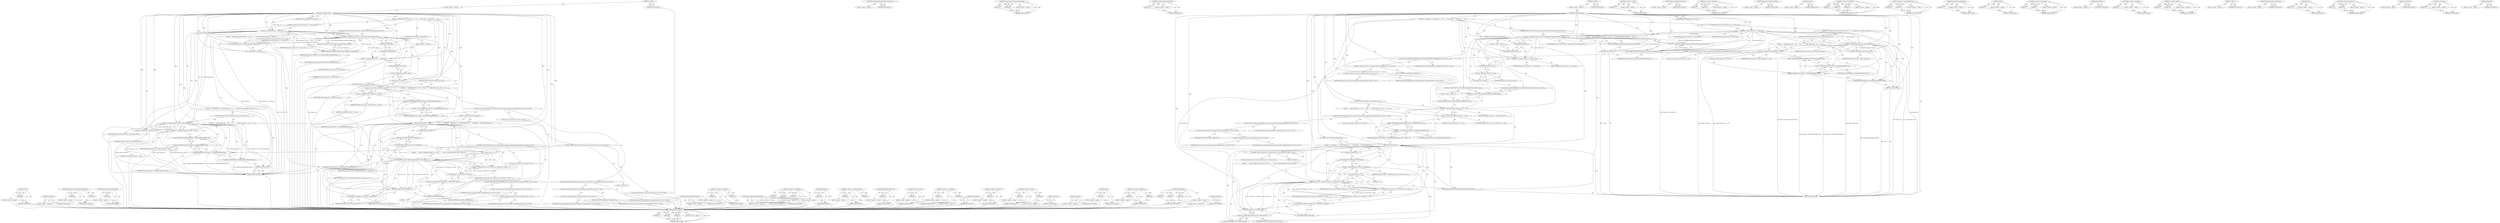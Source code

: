 digraph "IsAttached" {
vulnerable_208 [label=<(METHOD,GetID)>];
vulnerable_209 [label=<(PARAM,p1)>];
vulnerable_210 [label=<(BLOCK,&lt;empty&gt;,&lt;empty&gt;)>];
vulnerable_211 [label=<(METHOD_RETURN,ANY)>];
vulnerable_190 [label=<(METHOD,GrantPolicy)>];
vulnerable_191 [label=<(BLOCK,&lt;empty&gt;,&lt;empty&gt;)>];
vulnerable_192 [label=<(METHOD_RETURN,ANY)>];
vulnerable_151 [label=<(METHOD,protocol.InspectorHandler.ForAgentHost)>];
vulnerable_152 [label=<(PARAM,p1)>];
vulnerable_153 [label=<(PARAM,p2)>];
vulnerable_154 [label=<(BLOCK,&lt;empty&gt;,&lt;empty&gt;)>];
vulnerable_155 [label=<(METHOD_RETURN,ANY)>];
vulnerable_173 [label=<(METHOD,ShouldCreateDevToolsForHost)>];
vulnerable_174 [label=<(PARAM,p1)>];
vulnerable_175 [label=<(BLOCK,&lt;empty&gt;,&lt;empty&gt;)>];
vulnerable_176 [label=<(METHOD_RETURN,ANY)>];
vulnerable_6 [label=<(METHOD,&lt;global&gt;)<SUB>1</SUB>>];
vulnerable_7 [label=<(BLOCK,&lt;empty&gt;,&lt;empty&gt;)<SUB>1</SUB>>];
vulnerable_8 [label=<(METHOD,UpdateFrameHost)<SUB>1</SUB>>];
vulnerable_9 [label=<(PARAM,RenderFrameHostImpl* frame_host)<SUB>2</SUB>>];
vulnerable_10 [label=<(BLOCK,{
  if (frame_host == frame_host_) {
    if (fr...,{
  if (frame_host == frame_host_) {
    if (fr...)<SUB>2</SUB>>];
vulnerable_11 [label=<(CONTROL_STRUCTURE,IF,if (frame_host == frame_host_))<SUB>3</SUB>>];
vulnerable_12 [label=<(&lt;operator&gt;.equals,frame_host == frame_host_)<SUB>3</SUB>>];
vulnerable_13 [label=<(IDENTIFIER,frame_host,frame_host == frame_host_)<SUB>3</SUB>>];
vulnerable_14 [label=<(IDENTIFIER,frame_host_,frame_host == frame_host_)<SUB>3</SUB>>];
vulnerable_15 [label=<(BLOCK,{
    if (frame_host &amp;&amp; !render_frame_alive_) {...,{
    if (frame_host &amp;&amp; !render_frame_alive_) {...)<SUB>3</SUB>>];
vulnerable_16 [label=<(CONTROL_STRUCTURE,IF,if (frame_host &amp;&amp; !render_frame_alive_))<SUB>4</SUB>>];
vulnerable_17 [label=<(&lt;operator&gt;.logicalAnd,frame_host &amp;&amp; !render_frame_alive_)<SUB>4</SUB>>];
vulnerable_18 [label=<(IDENTIFIER,frame_host,frame_host &amp;&amp; !render_frame_alive_)<SUB>4</SUB>>];
vulnerable_19 [label=<(&lt;operator&gt;.logicalNot,!render_frame_alive_)<SUB>4</SUB>>];
vulnerable_20 [label=<(IDENTIFIER,render_frame_alive_,!render_frame_alive_)<SUB>4</SUB>>];
vulnerable_21 [label=<(BLOCK,{
      render_frame_alive_ = true;
      for (...,{
      render_frame_alive_ = true;
      for (...)<SUB>4</SUB>>];
vulnerable_22 [label=<(&lt;operator&gt;.assignment,render_frame_alive_ = true)<SUB>5</SUB>>];
vulnerable_23 [label=<(IDENTIFIER,render_frame_alive_,render_frame_alive_ = true)<SUB>5</SUB>>];
vulnerable_24 [label=<(LITERAL,true,render_frame_alive_ = true)<SUB>5</SUB>>];
vulnerable_25 [label="<(CONTROL_STRUCTURE,FOR,for (auto* inspector:protocol::InspectorHandler::ForAgentHost(this)))<SUB>6</SUB>>"];
vulnerable_26 [label="<(protocol.InspectorHandler.ForAgentHost,protocol::InspectorHandler::ForAgentHost(this))<SUB>6</SUB>>"];
vulnerable_27 [label="<(&lt;operator&gt;.fieldAccess,protocol::InspectorHandler::ForAgentHost)<SUB>6</SUB>>"];
vulnerable_28 [label="<(&lt;operator&gt;.fieldAccess,protocol::InspectorHandler)<SUB>6</SUB>>"];
vulnerable_29 [label="<(IDENTIFIER,protocol,protocol::InspectorHandler::ForAgentHost(this))<SUB>6</SUB>>"];
vulnerable_30 [label="<(IDENTIFIER,InspectorHandler,protocol::InspectorHandler::ForAgentHost(this))<SUB>6</SUB>>"];
vulnerable_31 [label=<(FIELD_IDENTIFIER,ForAgentHost,ForAgentHost)<SUB>6</SUB>>];
vulnerable_32 [label="<(LITERAL,this,protocol::InspectorHandler::ForAgentHost(this))<SUB>6</SUB>>"];
vulnerable_33 [label="<(LOCAL,auto* inspector: auto*)<SUB>6</SUB>>"];
vulnerable_34 [label=<(TargetReloadedAfterCrash,inspector-&gt;TargetReloadedAfterCrash())<SUB>7</SUB>>];
vulnerable_35 [label=<(&lt;operator&gt;.indirectFieldAccess,inspector-&gt;TargetReloadedAfterCrash)<SUB>7</SUB>>];
vulnerable_36 [label=<(IDENTIFIER,inspector,inspector-&gt;TargetReloadedAfterCrash())<SUB>7</SUB>>];
vulnerable_37 [label=<(FIELD_IDENTIFIER,TargetReloadedAfterCrash,TargetReloadedAfterCrash)<SUB>7</SUB>>];
vulnerable_38 [label=<(MaybeReattachToRenderFrame,MaybeReattachToRenderFrame())<SUB>8</SUB>>];
vulnerable_39 [label=<(RETURN,return;,return;)<SUB>10</SUB>>];
vulnerable_40 [label=<(CONTROL_STRUCTURE,IF,if (frame_host &amp;&amp; !ShouldCreateDevToolsForHost(frame_host)))<SUB>13</SUB>>];
vulnerable_41 [label=<(&lt;operator&gt;.logicalAnd,frame_host &amp;&amp; !ShouldCreateDevToolsForHost(fram...)<SUB>13</SUB>>];
vulnerable_42 [label=<(IDENTIFIER,frame_host,frame_host &amp;&amp; !ShouldCreateDevToolsForHost(fram...)<SUB>13</SUB>>];
vulnerable_43 [label=<(&lt;operator&gt;.logicalNot,!ShouldCreateDevToolsForHost(frame_host))<SUB>13</SUB>>];
vulnerable_44 [label=<(ShouldCreateDevToolsForHost,ShouldCreateDevToolsForHost(frame_host))<SUB>13</SUB>>];
vulnerable_45 [label=<(IDENTIFIER,frame_host,ShouldCreateDevToolsForHost(frame_host))<SUB>13</SUB>>];
vulnerable_46 [label=<(BLOCK,{
    DestroyOnRenderFrameGone();
    return;
  },{
    DestroyOnRenderFrameGone();
    return;
  })<SUB>13</SUB>>];
vulnerable_47 [label=<(DestroyOnRenderFrameGone,DestroyOnRenderFrameGone())<SUB>14</SUB>>];
vulnerable_48 [label=<(RETURN,return;,return;)<SUB>15</SUB>>];
vulnerable_49 [label=<(CONTROL_STRUCTURE,IF,if (IsAttached()))<SUB>18</SUB>>];
vulnerable_50 [label=<(IsAttached,IsAttached())<SUB>18</SUB>>];
vulnerable_51 [label=<(BLOCK,&lt;empty&gt;,&lt;empty&gt;)<SUB>19</SUB>>];
vulnerable_52 [label=<(RevokePolicy,RevokePolicy())<SUB>19</SUB>>];
vulnerable_53 [label=<(&lt;operator&gt;.assignment,frame_host_ = frame_host)<SUB>20</SUB>>];
vulnerable_54 [label=<(IDENTIFIER,frame_host_,frame_host_ = frame_host)<SUB>20</SUB>>];
vulnerable_55 [label=<(IDENTIFIER,frame_host,frame_host_ = frame_host)<SUB>20</SUB>>];
vulnerable_56 [label=<(reset,agent_ptr_.reset())<SUB>21</SUB>>];
vulnerable_57 [label=<(&lt;operator&gt;.fieldAccess,agent_ptr_.reset)<SUB>21</SUB>>];
vulnerable_58 [label=<(IDENTIFIER,agent_ptr_,agent_ptr_.reset())<SUB>21</SUB>>];
vulnerable_59 [label=<(FIELD_IDENTIFIER,reset,reset)<SUB>21</SUB>>];
vulnerable_60 [label=<(CONTROL_STRUCTURE,IF,if (!render_frame_alive_))<SUB>22</SUB>>];
vulnerable_61 [label=<(&lt;operator&gt;.logicalNot,!render_frame_alive_)<SUB>22</SUB>>];
vulnerable_62 [label=<(IDENTIFIER,render_frame_alive_,!render_frame_alive_)<SUB>22</SUB>>];
vulnerable_63 [label=<(BLOCK,{
     render_frame_alive_ = true;
     for (au...,{
     render_frame_alive_ = true;
     for (au...)<SUB>22</SUB>>];
vulnerable_64 [label=<(&lt;operator&gt;.assignment,render_frame_alive_ = true)<SUB>23</SUB>>];
vulnerable_65 [label=<(IDENTIFIER,render_frame_alive_,render_frame_alive_ = true)<SUB>23</SUB>>];
vulnerable_66 [label=<(LITERAL,true,render_frame_alive_ = true)<SUB>23</SUB>>];
vulnerable_67 [label="<(CONTROL_STRUCTURE,FOR,for (auto* inspector:protocol::InspectorHandler::ForAgentHost(this)))<SUB>24</SUB>>"];
vulnerable_68 [label="<(protocol.InspectorHandler.ForAgentHost,protocol::InspectorHandler::ForAgentHost(this))<SUB>24</SUB>>"];
vulnerable_69 [label="<(&lt;operator&gt;.fieldAccess,protocol::InspectorHandler::ForAgentHost)<SUB>24</SUB>>"];
vulnerable_70 [label="<(&lt;operator&gt;.fieldAccess,protocol::InspectorHandler)<SUB>24</SUB>>"];
vulnerable_71 [label="<(IDENTIFIER,protocol,protocol::InspectorHandler::ForAgentHost(this))<SUB>24</SUB>>"];
vulnerable_72 [label="<(IDENTIFIER,InspectorHandler,protocol::InspectorHandler::ForAgentHost(this))<SUB>24</SUB>>"];
vulnerable_73 [label=<(FIELD_IDENTIFIER,ForAgentHost,ForAgentHost)<SUB>24</SUB>>];
vulnerable_74 [label="<(LITERAL,this,protocol::InspectorHandler::ForAgentHost(this))<SUB>24</SUB>>"];
vulnerable_75 [label="<(LOCAL,auto* inspector: auto*)<SUB>24</SUB>>"];
vulnerable_76 [label=<(TargetReloadedAfterCrash,inspector-&gt;TargetReloadedAfterCrash())<SUB>25</SUB>>];
vulnerable_77 [label=<(&lt;operator&gt;.indirectFieldAccess,inspector-&gt;TargetReloadedAfterCrash)<SUB>25</SUB>>];
vulnerable_78 [label=<(IDENTIFIER,inspector,inspector-&gt;TargetReloadedAfterCrash())<SUB>25</SUB>>];
vulnerable_79 [label=<(FIELD_IDENTIFIER,TargetReloadedAfterCrash,TargetReloadedAfterCrash)<SUB>25</SUB>>];
vulnerable_80 [label=<(CONTROL_STRUCTURE,IF,if (IsAttached()))<SUB>27</SUB>>];
vulnerable_81 [label=<(IsAttached,IsAttached())<SUB>27</SUB>>];
vulnerable_82 [label=<(BLOCK,{
     GrantPolicy();
     for (DevToolsSession...,{
     GrantPolicy();
     for (DevToolsSession...)<SUB>27</SUB>>];
vulnerable_83 [label=<(GrantPolicy,GrantPolicy())<SUB>28</SUB>>];
vulnerable_84 [label="<(CONTROL_STRUCTURE,FOR,for (DevToolsSession* session:sessions()))<SUB>29</SUB>>"];
vulnerable_85 [label=<(sessions,sessions())<SUB>29</SUB>>];
vulnerable_86 [label="<(LOCAL,DevToolsSession* session: DevToolsSession*)<SUB>29</SUB>>"];
vulnerable_87 [label=<(BLOCK,{
      session-&gt;SetRenderer(frame_host ? frame...,{
      session-&gt;SetRenderer(frame_host ? frame...)<SUB>29</SUB>>];
vulnerable_88 [label=<(SetRenderer,session-&gt;SetRenderer(frame_host ? frame_host-&gt;G...)<SUB>30</SUB>>];
vulnerable_89 [label=<(&lt;operator&gt;.indirectFieldAccess,session-&gt;SetRenderer)<SUB>30</SUB>>];
vulnerable_90 [label=<(IDENTIFIER,session,session-&gt;SetRenderer(frame_host ? frame_host-&gt;G...)<SUB>30</SUB>>];
vulnerable_91 [label=<(FIELD_IDENTIFIER,SetRenderer,SetRenderer)<SUB>30</SUB>>];
vulnerable_92 [label=<(&lt;operator&gt;.conditional,frame_host ? frame_host-&gt;GetProcess()-&gt;GetID() ...)<SUB>30</SUB>>];
vulnerable_93 [label=<(IDENTIFIER,frame_host,frame_host ? frame_host-&gt;GetProcess()-&gt;GetID() ...)<SUB>30</SUB>>];
vulnerable_94 [label=<(GetID,frame_host-&gt;GetProcess()-&gt;GetID())<SUB>30</SUB>>];
vulnerable_95 [label=<(&lt;operator&gt;.indirectFieldAccess,frame_host-&gt;GetProcess()-&gt;GetID)<SUB>30</SUB>>];
vulnerable_96 [label=<(GetProcess,frame_host-&gt;GetProcess())<SUB>30</SUB>>];
vulnerable_97 [label=<(&lt;operator&gt;.indirectFieldAccess,frame_host-&gt;GetProcess)<SUB>30</SUB>>];
vulnerable_98 [label=<(IDENTIFIER,frame_host,frame_host-&gt;GetProcess())<SUB>30</SUB>>];
vulnerable_99 [label=<(FIELD_IDENTIFIER,GetProcess,GetProcess)<SUB>30</SUB>>];
vulnerable_100 [label=<(FIELD_IDENTIFIER,GetID,GetID)<SUB>30</SUB>>];
vulnerable_101 [label=<(&lt;operator&gt;.minus,-1)<SUB>30</SUB>>];
vulnerable_102 [label=<(LITERAL,1,-1)<SUB>30</SUB>>];
vulnerable_103 [label=<(IDENTIFIER,frame_host,session-&gt;SetRenderer(frame_host ? frame_host-&gt;G...)<SUB>31</SUB>>];
vulnerable_104 [label=<(MaybeReattachToRenderFrame,MaybeReattachToRenderFrame())<SUB>33</SUB>>];
vulnerable_105 [label=<(METHOD_RETURN,void)<SUB>1</SUB>>];
vulnerable_107 [label=<(METHOD_RETURN,ANY)<SUB>1</SUB>>];
vulnerable_177 [label=<(METHOD,DestroyOnRenderFrameGone)>];
vulnerable_178 [label=<(BLOCK,&lt;empty&gt;,&lt;empty&gt;)>];
vulnerable_179 [label=<(METHOD_RETURN,ANY)>];
vulnerable_137 [label=<(METHOD,&lt;operator&gt;.logicalAnd)>];
vulnerable_138 [label=<(PARAM,p1)>];
vulnerable_139 [label=<(PARAM,p2)>];
vulnerable_140 [label=<(BLOCK,&lt;empty&gt;,&lt;empty&gt;)>];
vulnerable_141 [label=<(METHOD_RETURN,ANY)>];
vulnerable_170 [label=<(METHOD,MaybeReattachToRenderFrame)>];
vulnerable_171 [label=<(BLOCK,&lt;empty&gt;,&lt;empty&gt;)>];
vulnerable_172 [label=<(METHOD_RETURN,ANY)>];
vulnerable_202 [label=<(METHOD,&lt;operator&gt;.conditional)>];
vulnerable_203 [label=<(PARAM,p1)>];
vulnerable_204 [label=<(PARAM,p2)>];
vulnerable_205 [label=<(PARAM,p3)>];
vulnerable_206 [label=<(BLOCK,&lt;empty&gt;,&lt;empty&gt;)>];
vulnerable_207 [label=<(METHOD_RETURN,ANY)>];
vulnerable_212 [label=<(METHOD,GetProcess)>];
vulnerable_213 [label=<(PARAM,p1)>];
vulnerable_214 [label=<(BLOCK,&lt;empty&gt;,&lt;empty&gt;)>];
vulnerable_215 [label=<(METHOD_RETURN,ANY)>];
vulnerable_165 [label=<(METHOD,&lt;operator&gt;.indirectFieldAccess)>];
vulnerable_166 [label=<(PARAM,p1)>];
vulnerable_167 [label=<(PARAM,p2)>];
vulnerable_168 [label=<(BLOCK,&lt;empty&gt;,&lt;empty&gt;)>];
vulnerable_169 [label=<(METHOD_RETURN,ANY)>];
vulnerable_161 [label=<(METHOD,TargetReloadedAfterCrash)>];
vulnerable_162 [label=<(PARAM,p1)>];
vulnerable_163 [label=<(BLOCK,&lt;empty&gt;,&lt;empty&gt;)>];
vulnerable_164 [label=<(METHOD_RETURN,ANY)>];
vulnerable_216 [label=<(METHOD,&lt;operator&gt;.minus)>];
vulnerable_217 [label=<(PARAM,p1)>];
vulnerable_218 [label=<(BLOCK,&lt;empty&gt;,&lt;empty&gt;)>];
vulnerable_219 [label=<(METHOD_RETURN,ANY)>];
vulnerable_146 [label=<(METHOD,&lt;operator&gt;.assignment)>];
vulnerable_147 [label=<(PARAM,p1)>];
vulnerable_148 [label=<(PARAM,p2)>];
vulnerable_149 [label=<(BLOCK,&lt;empty&gt;,&lt;empty&gt;)>];
vulnerable_150 [label=<(METHOD_RETURN,ANY)>];
vulnerable_183 [label=<(METHOD,RevokePolicy)>];
vulnerable_184 [label=<(BLOCK,&lt;empty&gt;,&lt;empty&gt;)>];
vulnerable_185 [label=<(METHOD_RETURN,ANY)>];
vulnerable_142 [label=<(METHOD,&lt;operator&gt;.logicalNot)>];
vulnerable_143 [label=<(PARAM,p1)>];
vulnerable_144 [label=<(BLOCK,&lt;empty&gt;,&lt;empty&gt;)>];
vulnerable_145 [label=<(METHOD_RETURN,ANY)>];
vulnerable_132 [label=<(METHOD,&lt;operator&gt;.equals)>];
vulnerable_133 [label=<(PARAM,p1)>];
vulnerable_134 [label=<(PARAM,p2)>];
vulnerable_135 [label=<(BLOCK,&lt;empty&gt;,&lt;empty&gt;)>];
vulnerable_136 [label=<(METHOD_RETURN,ANY)>];
vulnerable_126 [label=<(METHOD,&lt;global&gt;)<SUB>1</SUB>>];
vulnerable_127 [label=<(BLOCK,&lt;empty&gt;,&lt;empty&gt;)>];
vulnerable_128 [label=<(METHOD_RETURN,ANY)>];
vulnerable_193 [label=<(METHOD,sessions)>];
vulnerable_194 [label=<(BLOCK,&lt;empty&gt;,&lt;empty&gt;)>];
vulnerable_195 [label=<(METHOD_RETURN,ANY)>];
vulnerable_186 [label=<(METHOD,reset)>];
vulnerable_187 [label=<(PARAM,p1)>];
vulnerable_188 [label=<(BLOCK,&lt;empty&gt;,&lt;empty&gt;)>];
vulnerable_189 [label=<(METHOD_RETURN,ANY)>];
vulnerable_156 [label=<(METHOD,&lt;operator&gt;.fieldAccess)>];
vulnerable_157 [label=<(PARAM,p1)>];
vulnerable_158 [label=<(PARAM,p2)>];
vulnerable_159 [label=<(BLOCK,&lt;empty&gt;,&lt;empty&gt;)>];
vulnerable_160 [label=<(METHOD_RETURN,ANY)>];
vulnerable_196 [label=<(METHOD,SetRenderer)>];
vulnerable_197 [label=<(PARAM,p1)>];
vulnerable_198 [label=<(PARAM,p2)>];
vulnerable_199 [label=<(PARAM,p3)>];
vulnerable_200 [label=<(BLOCK,&lt;empty&gt;,&lt;empty&gt;)>];
vulnerable_201 [label=<(METHOD_RETURN,ANY)>];
vulnerable_180 [label=<(METHOD,IsAttached)>];
vulnerable_181 [label=<(BLOCK,&lt;empty&gt;,&lt;empty&gt;)>];
vulnerable_182 [label=<(METHOD_RETURN,ANY)>];
fixed_207 [label=<(METHOD,SetRenderer)>];
fixed_208 [label=<(PARAM,p1)>];
fixed_209 [label=<(PARAM,p2)>];
fixed_210 [label=<(PARAM,p3)>];
fixed_211 [label=<(BLOCK,&lt;empty&gt;,&lt;empty&gt;)>];
fixed_212 [label=<(METHOD_RETURN,ANY)>];
fixed_195 [label=<(METHOD,IsFrameHostAllowedForRestrictedSessions)>];
fixed_196 [label=<(BLOCK,&lt;empty&gt;,&lt;empty&gt;)>];
fixed_197 [label=<(METHOD_RETURN,ANY)>];
fixed_156 [label=<(METHOD,protocol.InspectorHandler.ForAgentHost)>];
fixed_157 [label=<(PARAM,p1)>];
fixed_158 [label=<(PARAM,p2)>];
fixed_159 [label=<(BLOCK,&lt;empty&gt;,&lt;empty&gt;)>];
fixed_160 [label=<(METHOD_RETURN,ANY)>];
fixed_178 [label=<(METHOD,ShouldCreateDevToolsForHost)>];
fixed_179 [label=<(PARAM,p1)>];
fixed_180 [label=<(BLOCK,&lt;empty&gt;,&lt;empty&gt;)>];
fixed_181 [label=<(METHOD_RETURN,ANY)>];
fixed_6 [label=<(METHOD,&lt;global&gt;)<SUB>1</SUB>>];
fixed_7 [label=<(BLOCK,&lt;empty&gt;,&lt;empty&gt;)<SUB>1</SUB>>];
fixed_8 [label=<(METHOD,UpdateFrameHost)<SUB>1</SUB>>];
fixed_9 [label=<(PARAM,RenderFrameHostImpl* frame_host)<SUB>2</SUB>>];
fixed_10 [label=<(BLOCK,{
  if (frame_host == frame_host_) {
    if (fr...,{
  if (frame_host == frame_host_) {
    if (fr...)<SUB>2</SUB>>];
fixed_11 [label=<(CONTROL_STRUCTURE,IF,if (frame_host == frame_host_))<SUB>3</SUB>>];
fixed_12 [label=<(&lt;operator&gt;.equals,frame_host == frame_host_)<SUB>3</SUB>>];
fixed_13 [label=<(IDENTIFIER,frame_host,frame_host == frame_host_)<SUB>3</SUB>>];
fixed_14 [label=<(IDENTIFIER,frame_host_,frame_host == frame_host_)<SUB>3</SUB>>];
fixed_15 [label=<(BLOCK,{
    if (frame_host &amp;&amp; !render_frame_alive_) {...,{
    if (frame_host &amp;&amp; !render_frame_alive_) {...)<SUB>3</SUB>>];
fixed_16 [label=<(CONTROL_STRUCTURE,IF,if (frame_host &amp;&amp; !render_frame_alive_))<SUB>4</SUB>>];
fixed_17 [label=<(&lt;operator&gt;.logicalAnd,frame_host &amp;&amp; !render_frame_alive_)<SUB>4</SUB>>];
fixed_18 [label=<(IDENTIFIER,frame_host,frame_host &amp;&amp; !render_frame_alive_)<SUB>4</SUB>>];
fixed_19 [label=<(&lt;operator&gt;.logicalNot,!render_frame_alive_)<SUB>4</SUB>>];
fixed_20 [label=<(IDENTIFIER,render_frame_alive_,!render_frame_alive_)<SUB>4</SUB>>];
fixed_21 [label=<(BLOCK,{
      render_frame_alive_ = true;
      for (...,{
      render_frame_alive_ = true;
      for (...)<SUB>4</SUB>>];
fixed_22 [label=<(&lt;operator&gt;.assignment,render_frame_alive_ = true)<SUB>5</SUB>>];
fixed_23 [label=<(IDENTIFIER,render_frame_alive_,render_frame_alive_ = true)<SUB>5</SUB>>];
fixed_24 [label=<(LITERAL,true,render_frame_alive_ = true)<SUB>5</SUB>>];
fixed_25 [label="<(CONTROL_STRUCTURE,FOR,for (auto* inspector:protocol::InspectorHandler::ForAgentHost(this)))<SUB>6</SUB>>"];
fixed_26 [label="<(protocol.InspectorHandler.ForAgentHost,protocol::InspectorHandler::ForAgentHost(this))<SUB>6</SUB>>"];
fixed_27 [label="<(&lt;operator&gt;.fieldAccess,protocol::InspectorHandler::ForAgentHost)<SUB>6</SUB>>"];
fixed_28 [label="<(&lt;operator&gt;.fieldAccess,protocol::InspectorHandler)<SUB>6</SUB>>"];
fixed_29 [label="<(IDENTIFIER,protocol,protocol::InspectorHandler::ForAgentHost(this))<SUB>6</SUB>>"];
fixed_30 [label="<(IDENTIFIER,InspectorHandler,protocol::InspectorHandler::ForAgentHost(this))<SUB>6</SUB>>"];
fixed_31 [label=<(FIELD_IDENTIFIER,ForAgentHost,ForAgentHost)<SUB>6</SUB>>];
fixed_32 [label="<(LITERAL,this,protocol::InspectorHandler::ForAgentHost(this))<SUB>6</SUB>>"];
fixed_33 [label="<(LOCAL,auto* inspector: auto*)<SUB>6</SUB>>"];
fixed_34 [label=<(TargetReloadedAfterCrash,inspector-&gt;TargetReloadedAfterCrash())<SUB>7</SUB>>];
fixed_35 [label=<(&lt;operator&gt;.indirectFieldAccess,inspector-&gt;TargetReloadedAfterCrash)<SUB>7</SUB>>];
fixed_36 [label=<(IDENTIFIER,inspector,inspector-&gt;TargetReloadedAfterCrash())<SUB>7</SUB>>];
fixed_37 [label=<(FIELD_IDENTIFIER,TargetReloadedAfterCrash,TargetReloadedAfterCrash)<SUB>7</SUB>>];
fixed_38 [label=<(MaybeReattachToRenderFrame,MaybeReattachToRenderFrame())<SUB>8</SUB>>];
fixed_39 [label=<(RETURN,return;,return;)<SUB>10</SUB>>];
fixed_40 [label=<(CONTROL_STRUCTURE,IF,if (frame_host &amp;&amp; !ShouldCreateDevToolsForHost(frame_host)))<SUB>13</SUB>>];
fixed_41 [label=<(&lt;operator&gt;.logicalAnd,frame_host &amp;&amp; !ShouldCreateDevToolsForHost(fram...)<SUB>13</SUB>>];
fixed_42 [label=<(IDENTIFIER,frame_host,frame_host &amp;&amp; !ShouldCreateDevToolsForHost(fram...)<SUB>13</SUB>>];
fixed_43 [label=<(&lt;operator&gt;.logicalNot,!ShouldCreateDevToolsForHost(frame_host))<SUB>13</SUB>>];
fixed_44 [label=<(ShouldCreateDevToolsForHost,ShouldCreateDevToolsForHost(frame_host))<SUB>13</SUB>>];
fixed_45 [label=<(IDENTIFIER,frame_host,ShouldCreateDevToolsForHost(frame_host))<SUB>13</SUB>>];
fixed_46 [label=<(BLOCK,{
    DestroyOnRenderFrameGone();
    return;
  },{
    DestroyOnRenderFrameGone();
    return;
  })<SUB>13</SUB>>];
fixed_47 [label=<(DestroyOnRenderFrameGone,DestroyOnRenderFrameGone())<SUB>14</SUB>>];
fixed_48 [label=<(RETURN,return;,return;)<SUB>15</SUB>>];
fixed_49 [label=<(CONTROL_STRUCTURE,IF,if (IsAttached()))<SUB>18</SUB>>];
fixed_50 [label=<(IsAttached,IsAttached())<SUB>18</SUB>>];
fixed_51 [label=<(BLOCK,&lt;empty&gt;,&lt;empty&gt;)<SUB>19</SUB>>];
fixed_52 [label=<(RevokePolicy,RevokePolicy())<SUB>19</SUB>>];
fixed_53 [label=<(&lt;operator&gt;.assignment,frame_host_ = frame_host)<SUB>21</SUB>>];
fixed_54 [label=<(IDENTIFIER,frame_host_,frame_host_ = frame_host)<SUB>21</SUB>>];
fixed_55 [label=<(IDENTIFIER,frame_host,frame_host_ = frame_host)<SUB>21</SUB>>];
fixed_56 [label=<(reset,agent_ptr_.reset())<SUB>22</SUB>>];
fixed_57 [label=<(&lt;operator&gt;.fieldAccess,agent_ptr_.reset)<SUB>22</SUB>>];
fixed_58 [label=<(IDENTIFIER,agent_ptr_,agent_ptr_.reset())<SUB>22</SUB>>];
fixed_59 [label=<(FIELD_IDENTIFIER,reset,reset)<SUB>22</SUB>>];
fixed_60 [label=<(CONTROL_STRUCTURE,IF,if (!IsFrameHostAllowedForRestrictedSessions()))<SUB>24</SUB>>];
fixed_61 [label=<(&lt;operator&gt;.logicalNot,!IsFrameHostAllowedForRestrictedSessions())<SUB>24</SUB>>];
fixed_62 [label=<(IsFrameHostAllowedForRestrictedSessions,IsFrameHostAllowedForRestrictedSessions())<SUB>24</SUB>>];
fixed_63 [label=<(BLOCK,&lt;empty&gt;,&lt;empty&gt;)<SUB>25</SUB>>];
fixed_64 [label=<(ForceDetachRestrictedSessions,ForceDetachRestrictedSessions())<SUB>25</SUB>>];
fixed_65 [label=<(CONTROL_STRUCTURE,IF,if (!render_frame_alive_))<SUB>27</SUB>>];
fixed_66 [label=<(&lt;operator&gt;.logicalNot,!render_frame_alive_)<SUB>27</SUB>>];
fixed_67 [label=<(IDENTIFIER,render_frame_alive_,!render_frame_alive_)<SUB>27</SUB>>];
fixed_68 [label=<(BLOCK,{
     render_frame_alive_ = true;
     for (au...,{
     render_frame_alive_ = true;
     for (au...)<SUB>27</SUB>>];
fixed_69 [label=<(&lt;operator&gt;.assignment,render_frame_alive_ = true)<SUB>28</SUB>>];
fixed_70 [label=<(IDENTIFIER,render_frame_alive_,render_frame_alive_ = true)<SUB>28</SUB>>];
fixed_71 [label=<(LITERAL,true,render_frame_alive_ = true)<SUB>28</SUB>>];
fixed_72 [label="<(CONTROL_STRUCTURE,FOR,for (auto* inspector:protocol::InspectorHandler::ForAgentHost(this)))<SUB>29</SUB>>"];
fixed_73 [label="<(protocol.InspectorHandler.ForAgentHost,protocol::InspectorHandler::ForAgentHost(this))<SUB>29</SUB>>"];
fixed_74 [label="<(&lt;operator&gt;.fieldAccess,protocol::InspectorHandler::ForAgentHost)<SUB>29</SUB>>"];
fixed_75 [label="<(&lt;operator&gt;.fieldAccess,protocol::InspectorHandler)<SUB>29</SUB>>"];
fixed_76 [label="<(IDENTIFIER,protocol,protocol::InspectorHandler::ForAgentHost(this))<SUB>29</SUB>>"];
fixed_77 [label="<(IDENTIFIER,InspectorHandler,protocol::InspectorHandler::ForAgentHost(this))<SUB>29</SUB>>"];
fixed_78 [label=<(FIELD_IDENTIFIER,ForAgentHost,ForAgentHost)<SUB>29</SUB>>];
fixed_79 [label="<(LITERAL,this,protocol::InspectorHandler::ForAgentHost(this))<SUB>29</SUB>>"];
fixed_80 [label="<(LOCAL,auto* inspector: auto*)<SUB>29</SUB>>"];
fixed_81 [label=<(TargetReloadedAfterCrash,inspector-&gt;TargetReloadedAfterCrash())<SUB>30</SUB>>];
fixed_82 [label=<(&lt;operator&gt;.indirectFieldAccess,inspector-&gt;TargetReloadedAfterCrash)<SUB>30</SUB>>];
fixed_83 [label=<(IDENTIFIER,inspector,inspector-&gt;TargetReloadedAfterCrash())<SUB>30</SUB>>];
fixed_84 [label=<(FIELD_IDENTIFIER,TargetReloadedAfterCrash,TargetReloadedAfterCrash)<SUB>30</SUB>>];
fixed_85 [label=<(CONTROL_STRUCTURE,IF,if (IsAttached()))<SUB>33</SUB>>];
fixed_86 [label=<(IsAttached,IsAttached())<SUB>33</SUB>>];
fixed_87 [label=<(BLOCK,{
     GrantPolicy();
     for (DevToolsSession...,{
     GrantPolicy();
     for (DevToolsSession...)<SUB>33</SUB>>];
fixed_88 [label=<(GrantPolicy,GrantPolicy())<SUB>34</SUB>>];
fixed_89 [label="<(CONTROL_STRUCTURE,FOR,for (DevToolsSession* session:sessions()))<SUB>35</SUB>>"];
fixed_90 [label=<(sessions,sessions())<SUB>35</SUB>>];
fixed_91 [label="<(LOCAL,DevToolsSession* session: DevToolsSession*)<SUB>35</SUB>>"];
fixed_92 [label=<(BLOCK,{
      session-&gt;SetRenderer(frame_host ? frame...,{
      session-&gt;SetRenderer(frame_host ? frame...)<SUB>35</SUB>>];
fixed_93 [label=<(SetRenderer,session-&gt;SetRenderer(frame_host ? frame_host-&gt;G...)<SUB>36</SUB>>];
fixed_94 [label=<(&lt;operator&gt;.indirectFieldAccess,session-&gt;SetRenderer)<SUB>36</SUB>>];
fixed_95 [label=<(IDENTIFIER,session,session-&gt;SetRenderer(frame_host ? frame_host-&gt;G...)<SUB>36</SUB>>];
fixed_96 [label=<(FIELD_IDENTIFIER,SetRenderer,SetRenderer)<SUB>36</SUB>>];
fixed_97 [label=<(&lt;operator&gt;.conditional,frame_host ? frame_host-&gt;GetProcess()-&gt;GetID() ...)<SUB>36</SUB>>];
fixed_98 [label=<(IDENTIFIER,frame_host,frame_host ? frame_host-&gt;GetProcess()-&gt;GetID() ...)<SUB>36</SUB>>];
fixed_99 [label=<(GetID,frame_host-&gt;GetProcess()-&gt;GetID())<SUB>36</SUB>>];
fixed_100 [label=<(&lt;operator&gt;.indirectFieldAccess,frame_host-&gt;GetProcess()-&gt;GetID)<SUB>36</SUB>>];
fixed_101 [label=<(GetProcess,frame_host-&gt;GetProcess())<SUB>36</SUB>>];
fixed_102 [label=<(&lt;operator&gt;.indirectFieldAccess,frame_host-&gt;GetProcess)<SUB>36</SUB>>];
fixed_103 [label=<(IDENTIFIER,frame_host,frame_host-&gt;GetProcess())<SUB>36</SUB>>];
fixed_104 [label=<(FIELD_IDENTIFIER,GetProcess,GetProcess)<SUB>36</SUB>>];
fixed_105 [label=<(FIELD_IDENTIFIER,GetID,GetID)<SUB>36</SUB>>];
fixed_106 [label=<(&lt;operator&gt;.minus,-1)<SUB>36</SUB>>];
fixed_107 [label=<(LITERAL,1,-1)<SUB>36</SUB>>];
fixed_108 [label=<(IDENTIFIER,frame_host,session-&gt;SetRenderer(frame_host ? frame_host-&gt;G...)<SUB>37</SUB>>];
fixed_109 [label=<(MaybeReattachToRenderFrame,MaybeReattachToRenderFrame())<SUB>39</SUB>>];
fixed_110 [label=<(METHOD_RETURN,void)<SUB>1</SUB>>];
fixed_112 [label=<(METHOD_RETURN,ANY)<SUB>1</SUB>>];
fixed_227 [label=<(METHOD,&lt;operator&gt;.minus)>];
fixed_228 [label=<(PARAM,p1)>];
fixed_229 [label=<(BLOCK,&lt;empty&gt;,&lt;empty&gt;)>];
fixed_230 [label=<(METHOD_RETURN,ANY)>];
fixed_182 [label=<(METHOD,DestroyOnRenderFrameGone)>];
fixed_183 [label=<(BLOCK,&lt;empty&gt;,&lt;empty&gt;)>];
fixed_184 [label=<(METHOD_RETURN,ANY)>];
fixed_142 [label=<(METHOD,&lt;operator&gt;.logicalAnd)>];
fixed_143 [label=<(PARAM,p1)>];
fixed_144 [label=<(PARAM,p2)>];
fixed_145 [label=<(BLOCK,&lt;empty&gt;,&lt;empty&gt;)>];
fixed_146 [label=<(METHOD_RETURN,ANY)>];
fixed_175 [label=<(METHOD,MaybeReattachToRenderFrame)>];
fixed_176 [label=<(BLOCK,&lt;empty&gt;,&lt;empty&gt;)>];
fixed_177 [label=<(METHOD_RETURN,ANY)>];
fixed_204 [label=<(METHOD,sessions)>];
fixed_205 [label=<(BLOCK,&lt;empty&gt;,&lt;empty&gt;)>];
fixed_206 [label=<(METHOD_RETURN,ANY)>];
fixed_213 [label=<(METHOD,&lt;operator&gt;.conditional)>];
fixed_214 [label=<(PARAM,p1)>];
fixed_215 [label=<(PARAM,p2)>];
fixed_216 [label=<(PARAM,p3)>];
fixed_217 [label=<(BLOCK,&lt;empty&gt;,&lt;empty&gt;)>];
fixed_218 [label=<(METHOD_RETURN,ANY)>];
fixed_170 [label=<(METHOD,&lt;operator&gt;.indirectFieldAccess)>];
fixed_171 [label=<(PARAM,p1)>];
fixed_172 [label=<(PARAM,p2)>];
fixed_173 [label=<(BLOCK,&lt;empty&gt;,&lt;empty&gt;)>];
fixed_174 [label=<(METHOD_RETURN,ANY)>];
fixed_166 [label=<(METHOD,TargetReloadedAfterCrash)>];
fixed_167 [label=<(PARAM,p1)>];
fixed_168 [label=<(BLOCK,&lt;empty&gt;,&lt;empty&gt;)>];
fixed_169 [label=<(METHOD_RETURN,ANY)>];
fixed_219 [label=<(METHOD,GetID)>];
fixed_220 [label=<(PARAM,p1)>];
fixed_221 [label=<(BLOCK,&lt;empty&gt;,&lt;empty&gt;)>];
fixed_222 [label=<(METHOD_RETURN,ANY)>];
fixed_151 [label=<(METHOD,&lt;operator&gt;.assignment)>];
fixed_152 [label=<(PARAM,p1)>];
fixed_153 [label=<(PARAM,p2)>];
fixed_154 [label=<(BLOCK,&lt;empty&gt;,&lt;empty&gt;)>];
fixed_155 [label=<(METHOD_RETURN,ANY)>];
fixed_188 [label=<(METHOD,RevokePolicy)>];
fixed_189 [label=<(BLOCK,&lt;empty&gt;,&lt;empty&gt;)>];
fixed_190 [label=<(METHOD_RETURN,ANY)>];
fixed_147 [label=<(METHOD,&lt;operator&gt;.logicalNot)>];
fixed_148 [label=<(PARAM,p1)>];
fixed_149 [label=<(BLOCK,&lt;empty&gt;,&lt;empty&gt;)>];
fixed_150 [label=<(METHOD_RETURN,ANY)>];
fixed_137 [label=<(METHOD,&lt;operator&gt;.equals)>];
fixed_138 [label=<(PARAM,p1)>];
fixed_139 [label=<(PARAM,p2)>];
fixed_140 [label=<(BLOCK,&lt;empty&gt;,&lt;empty&gt;)>];
fixed_141 [label=<(METHOD_RETURN,ANY)>];
fixed_131 [label=<(METHOD,&lt;global&gt;)<SUB>1</SUB>>];
fixed_132 [label=<(BLOCK,&lt;empty&gt;,&lt;empty&gt;)>];
fixed_133 [label=<(METHOD_RETURN,ANY)>];
fixed_198 [label=<(METHOD,ForceDetachRestrictedSessions)>];
fixed_199 [label=<(BLOCK,&lt;empty&gt;,&lt;empty&gt;)>];
fixed_200 [label=<(METHOD_RETURN,ANY)>];
fixed_191 [label=<(METHOD,reset)>];
fixed_192 [label=<(PARAM,p1)>];
fixed_193 [label=<(BLOCK,&lt;empty&gt;,&lt;empty&gt;)>];
fixed_194 [label=<(METHOD_RETURN,ANY)>];
fixed_161 [label=<(METHOD,&lt;operator&gt;.fieldAccess)>];
fixed_162 [label=<(PARAM,p1)>];
fixed_163 [label=<(PARAM,p2)>];
fixed_164 [label=<(BLOCK,&lt;empty&gt;,&lt;empty&gt;)>];
fixed_165 [label=<(METHOD_RETURN,ANY)>];
fixed_201 [label=<(METHOD,GrantPolicy)>];
fixed_202 [label=<(BLOCK,&lt;empty&gt;,&lt;empty&gt;)>];
fixed_203 [label=<(METHOD_RETURN,ANY)>];
fixed_223 [label=<(METHOD,GetProcess)>];
fixed_224 [label=<(PARAM,p1)>];
fixed_225 [label=<(BLOCK,&lt;empty&gt;,&lt;empty&gt;)>];
fixed_226 [label=<(METHOD_RETURN,ANY)>];
fixed_185 [label=<(METHOD,IsAttached)>];
fixed_186 [label=<(BLOCK,&lt;empty&gt;,&lt;empty&gt;)>];
fixed_187 [label=<(METHOD_RETURN,ANY)>];
vulnerable_208 -> vulnerable_209  [key=0, label="AST: "];
vulnerable_208 -> vulnerable_209  [key=1, label="DDG: "];
vulnerable_208 -> vulnerable_210  [key=0, label="AST: "];
vulnerable_208 -> vulnerable_211  [key=0, label="AST: "];
vulnerable_208 -> vulnerable_211  [key=1, label="CFG: "];
vulnerable_209 -> vulnerable_211  [key=0, label="DDG: p1"];
vulnerable_210 -> fixed_207  [key=0];
vulnerable_211 -> fixed_207  [key=0];
vulnerable_190 -> vulnerable_191  [key=0, label="AST: "];
vulnerable_190 -> vulnerable_192  [key=0, label="AST: "];
vulnerable_190 -> vulnerable_192  [key=1, label="CFG: "];
vulnerable_191 -> fixed_207  [key=0];
vulnerable_192 -> fixed_207  [key=0];
vulnerable_151 -> vulnerable_152  [key=0, label="AST: "];
vulnerable_151 -> vulnerable_152  [key=1, label="DDG: "];
vulnerable_151 -> vulnerable_154  [key=0, label="AST: "];
vulnerable_151 -> vulnerable_153  [key=0, label="AST: "];
vulnerable_151 -> vulnerable_153  [key=1, label="DDG: "];
vulnerable_151 -> vulnerable_155  [key=0, label="AST: "];
vulnerable_151 -> vulnerable_155  [key=1, label="CFG: "];
vulnerable_152 -> vulnerable_155  [key=0, label="DDG: p1"];
vulnerable_153 -> vulnerable_155  [key=0, label="DDG: p2"];
vulnerable_154 -> fixed_207  [key=0];
vulnerable_155 -> fixed_207  [key=0];
vulnerable_173 -> vulnerable_174  [key=0, label="AST: "];
vulnerable_173 -> vulnerable_174  [key=1, label="DDG: "];
vulnerable_173 -> vulnerable_175  [key=0, label="AST: "];
vulnerable_173 -> vulnerable_176  [key=0, label="AST: "];
vulnerable_173 -> vulnerable_176  [key=1, label="CFG: "];
vulnerable_174 -> vulnerable_176  [key=0, label="DDG: p1"];
vulnerable_175 -> fixed_207  [key=0];
vulnerable_176 -> fixed_207  [key=0];
vulnerable_6 -> vulnerable_7  [key=0, label="AST: "];
vulnerable_6 -> vulnerable_107  [key=0, label="AST: "];
vulnerable_6 -> vulnerable_107  [key=1, label="CFG: "];
vulnerable_7 -> vulnerable_8  [key=0, label="AST: "];
vulnerable_8 -> vulnerable_9  [key=0, label="AST: "];
vulnerable_8 -> vulnerable_9  [key=1, label="DDG: "];
vulnerable_8 -> vulnerable_10  [key=0, label="AST: "];
vulnerable_8 -> vulnerable_105  [key=0, label="AST: "];
vulnerable_8 -> vulnerable_12  [key=0, label="CFG: "];
vulnerable_8 -> vulnerable_12  [key=1, label="DDG: "];
vulnerable_8 -> vulnerable_53  [key=0, label="DDG: "];
vulnerable_8 -> vulnerable_50  [key=0, label="DDG: "];
vulnerable_8 -> vulnerable_81  [key=0, label="DDG: "];
vulnerable_8 -> vulnerable_39  [key=0, label="DDG: "];
vulnerable_8 -> vulnerable_41  [key=0, label="DDG: "];
vulnerable_8 -> vulnerable_47  [key=0, label="DDG: "];
vulnerable_8 -> vulnerable_48  [key=0, label="DDG: "];
vulnerable_8 -> vulnerable_52  [key=0, label="DDG: "];
vulnerable_8 -> vulnerable_61  [key=0, label="DDG: "];
vulnerable_8 -> vulnerable_64  [key=0, label="DDG: "];
vulnerable_8 -> vulnerable_83  [key=0, label="DDG: "];
vulnerable_8 -> vulnerable_104  [key=0, label="DDG: "];
vulnerable_8 -> vulnerable_17  [key=0, label="DDG: "];
vulnerable_8 -> vulnerable_22  [key=0, label="DDG: "];
vulnerable_8 -> vulnerable_38  [key=0, label="DDG: "];
vulnerable_8 -> vulnerable_44  [key=0, label="DDG: "];
vulnerable_8 -> vulnerable_19  [key=0, label="DDG: "];
vulnerable_8 -> vulnerable_88  [key=0, label="DDG: "];
vulnerable_8 -> vulnerable_101  [key=0, label="DDG: "];
vulnerable_8 -> vulnerable_96  [key=0, label="DDG: "];
vulnerable_9 -> vulnerable_12  [key=0, label="DDG: frame_host"];
vulnerable_10 -> vulnerable_11  [key=0, label="AST: "];
vulnerable_10 -> vulnerable_40  [key=0, label="AST: "];
vulnerable_10 -> vulnerable_49  [key=0, label="AST: "];
vulnerable_10 -> vulnerable_53  [key=0, label="AST: "];
vulnerable_10 -> vulnerable_56  [key=0, label="AST: "];
vulnerable_10 -> vulnerable_60  [key=0, label="AST: "];
vulnerable_10 -> vulnerable_80  [key=0, label="AST: "];
vulnerable_11 -> vulnerable_12  [key=0, label="AST: "];
vulnerable_11 -> vulnerable_15  [key=0, label="AST: "];
vulnerable_12 -> vulnerable_13  [key=0, label="AST: "];
vulnerable_12 -> vulnerable_14  [key=0, label="AST: "];
vulnerable_12 -> vulnerable_17  [key=0, label="CFG: "];
vulnerable_12 -> vulnerable_17  [key=1, label="DDG: frame_host"];
vulnerable_12 -> vulnerable_17  [key=2, label="CDG: "];
vulnerable_12 -> vulnerable_19  [key=0, label="CFG: "];
vulnerable_12 -> vulnerable_19  [key=1, label="CDG: "];
vulnerable_12 -> vulnerable_41  [key=0, label="CFG: "];
vulnerable_12 -> vulnerable_41  [key=1, label="DDG: frame_host"];
vulnerable_12 -> vulnerable_41  [key=2, label="CDG: "];
vulnerable_12 -> vulnerable_44  [key=0, label="CFG: "];
vulnerable_12 -> vulnerable_44  [key=1, label="DDG: frame_host"];
vulnerable_12 -> vulnerable_44  [key=2, label="CDG: "];
vulnerable_12 -> vulnerable_105  [key=0, label="DDG: frame_host_"];
vulnerable_12 -> vulnerable_105  [key=1, label="DDG: frame_host == frame_host_"];
vulnerable_12 -> vulnerable_39  [key=0, label="CDG: "];
vulnerable_12 -> vulnerable_43  [key=0, label="CDG: "];
vulnerable_13 -> fixed_207  [key=0];
vulnerable_14 -> fixed_207  [key=0];
vulnerable_15 -> vulnerable_16  [key=0, label="AST: "];
vulnerable_15 -> vulnerable_39  [key=0, label="AST: "];
vulnerable_16 -> vulnerable_17  [key=0, label="AST: "];
vulnerable_16 -> vulnerable_21  [key=0, label="AST: "];
vulnerable_17 -> vulnerable_18  [key=0, label="AST: "];
vulnerable_17 -> vulnerable_19  [key=0, label="AST: "];
vulnerable_17 -> vulnerable_39  [key=0, label="CFG: "];
vulnerable_17 -> vulnerable_22  [key=0, label="CFG: "];
vulnerable_17 -> vulnerable_22  [key=1, label="CDG: "];
vulnerable_17 -> vulnerable_105  [key=0, label="DDG: frame_host"];
vulnerable_17 -> vulnerable_105  [key=1, label="DDG: !render_frame_alive_"];
vulnerable_17 -> vulnerable_105  [key=2, label="DDG: frame_host &amp;&amp; !render_frame_alive_"];
vulnerable_17 -> vulnerable_34  [key=0, label="CDG: "];
vulnerable_17 -> vulnerable_37  [key=0, label="CDG: "];
vulnerable_17 -> vulnerable_38  [key=0, label="CDG: "];
vulnerable_17 -> vulnerable_35  [key=0, label="CDG: "];
vulnerable_18 -> fixed_207  [key=0];
vulnerable_19 -> vulnerable_20  [key=0, label="AST: "];
vulnerable_19 -> vulnerable_17  [key=0, label="CFG: "];
vulnerable_19 -> vulnerable_17  [key=1, label="DDG: render_frame_alive_"];
vulnerable_19 -> vulnerable_105  [key=0, label="DDG: render_frame_alive_"];
vulnerable_20 -> fixed_207  [key=0];
vulnerable_21 -> vulnerable_22  [key=0, label="AST: "];
vulnerable_21 -> vulnerable_25  [key=0, label="AST: "];
vulnerable_21 -> vulnerable_38  [key=0, label="AST: "];
vulnerable_22 -> vulnerable_23  [key=0, label="AST: "];
vulnerable_22 -> vulnerable_24  [key=0, label="AST: "];
vulnerable_22 -> vulnerable_37  [key=0, label="CFG: "];
vulnerable_22 -> vulnerable_105  [key=0, label="DDG: render_frame_alive_"];
vulnerable_22 -> vulnerable_105  [key=1, label="DDG: render_frame_alive_ = true"];
vulnerable_23 -> fixed_207  [key=0];
vulnerable_24 -> fixed_207  [key=0];
vulnerable_25 -> vulnerable_26  [key=0, label="AST: "];
vulnerable_25 -> vulnerable_33  [key=0, label="AST: "];
vulnerable_25 -> vulnerable_34  [key=0, label="AST: "];
vulnerable_26 -> vulnerable_27  [key=0, label="AST: "];
vulnerable_26 -> vulnerable_32  [key=0, label="AST: "];
vulnerable_27 -> vulnerable_28  [key=0, label="AST: "];
vulnerable_27 -> vulnerable_31  [key=0, label="AST: "];
vulnerable_28 -> vulnerable_29  [key=0, label="AST: "];
vulnerable_28 -> vulnerable_30  [key=0, label="AST: "];
vulnerable_29 -> fixed_207  [key=0];
vulnerable_30 -> fixed_207  [key=0];
vulnerable_31 -> fixed_207  [key=0];
vulnerable_32 -> fixed_207  [key=0];
vulnerable_33 -> fixed_207  [key=0];
vulnerable_34 -> vulnerable_35  [key=0, label="AST: "];
vulnerable_34 -> vulnerable_35  [key=1, label="CDG: "];
vulnerable_34 -> vulnerable_38  [key=0, label="CFG: "];
vulnerable_34 -> vulnerable_37  [key=0, label="CFG: "];
vulnerable_34 -> vulnerable_37  [key=1, label="CDG: "];
vulnerable_34 -> vulnerable_105  [key=0, label="DDG: inspector-&gt;TargetReloadedAfterCrash"];
vulnerable_34 -> vulnerable_105  [key=1, label="DDG: inspector-&gt;TargetReloadedAfterCrash()"];
vulnerable_34 -> vulnerable_34  [key=0, label="CDG: "];
vulnerable_35 -> vulnerable_36  [key=0, label="AST: "];
vulnerable_35 -> vulnerable_37  [key=0, label="AST: "];
vulnerable_35 -> vulnerable_34  [key=0, label="CFG: "];
vulnerable_36 -> fixed_207  [key=0];
vulnerable_37 -> vulnerable_35  [key=0, label="CFG: "];
vulnerable_38 -> vulnerable_39  [key=0, label="CFG: "];
vulnerable_38 -> vulnerable_105  [key=0, label="DDG: MaybeReattachToRenderFrame()"];
vulnerable_39 -> vulnerable_105  [key=0, label="CFG: "];
vulnerable_39 -> vulnerable_105  [key=1, label="DDG: &lt;RET&gt;"];
vulnerable_40 -> vulnerable_41  [key=0, label="AST: "];
vulnerable_40 -> vulnerable_46  [key=0, label="AST: "];
vulnerable_41 -> vulnerable_42  [key=0, label="AST: "];
vulnerable_41 -> vulnerable_43  [key=0, label="AST: "];
vulnerable_41 -> vulnerable_47  [key=0, label="CFG: "];
vulnerable_41 -> vulnerable_47  [key=1, label="CDG: "];
vulnerable_41 -> vulnerable_50  [key=0, label="CFG: "];
vulnerable_41 -> vulnerable_50  [key=1, label="CDG: "];
vulnerable_41 -> vulnerable_53  [key=0, label="DDG: frame_host"];
vulnerable_41 -> vulnerable_53  [key=1, label="CDG: "];
vulnerable_41 -> vulnerable_96  [key=0, label="DDG: frame_host"];
vulnerable_41 -> vulnerable_48  [key=0, label="CDG: "];
vulnerable_41 -> vulnerable_57  [key=0, label="CDG: "];
vulnerable_41 -> vulnerable_81  [key=0, label="CDG: "];
vulnerable_41 -> vulnerable_56  [key=0, label="CDG: "];
vulnerable_41 -> vulnerable_59  [key=0, label="CDG: "];
vulnerable_41 -> vulnerable_61  [key=0, label="CDG: "];
vulnerable_42 -> fixed_207  [key=0];
vulnerable_43 -> vulnerable_44  [key=0, label="AST: "];
vulnerable_43 -> vulnerable_41  [key=0, label="CFG: "];
vulnerable_43 -> vulnerable_41  [key=1, label="DDG: ShouldCreateDevToolsForHost(frame_host)"];
vulnerable_44 -> vulnerable_45  [key=0, label="AST: "];
vulnerable_44 -> vulnerable_43  [key=0, label="CFG: "];
vulnerable_44 -> vulnerable_43  [key=1, label="DDG: frame_host"];
vulnerable_44 -> vulnerable_41  [key=0, label="DDG: frame_host"];
vulnerable_45 -> fixed_207  [key=0];
vulnerable_46 -> vulnerable_47  [key=0, label="AST: "];
vulnerable_46 -> vulnerable_48  [key=0, label="AST: "];
vulnerable_47 -> vulnerable_48  [key=0, label="CFG: "];
vulnerable_48 -> vulnerable_105  [key=0, label="CFG: "];
vulnerable_48 -> vulnerable_105  [key=1, label="DDG: &lt;RET&gt;"];
vulnerable_49 -> vulnerable_50  [key=0, label="AST: "];
vulnerable_49 -> vulnerable_51  [key=0, label="AST: "];
vulnerable_50 -> vulnerable_52  [key=0, label="CFG: "];
vulnerable_50 -> vulnerable_52  [key=1, label="CDG: "];
vulnerable_50 -> vulnerable_53  [key=0, label="CFG: "];
vulnerable_51 -> vulnerable_52  [key=0, label="AST: "];
vulnerable_52 -> vulnerable_53  [key=0, label="CFG: "];
vulnerable_53 -> vulnerable_54  [key=0, label="AST: "];
vulnerable_53 -> vulnerable_55  [key=0, label="AST: "];
vulnerable_53 -> vulnerable_59  [key=0, label="CFG: "];
vulnerable_54 -> fixed_207  [key=0];
vulnerable_55 -> fixed_207  [key=0];
vulnerable_56 -> vulnerable_57  [key=0, label="AST: "];
vulnerable_56 -> vulnerable_61  [key=0, label="CFG: "];
vulnerable_57 -> vulnerable_58  [key=0, label="AST: "];
vulnerable_57 -> vulnerable_59  [key=0, label="AST: "];
vulnerable_57 -> vulnerable_56  [key=0, label="CFG: "];
vulnerable_58 -> fixed_207  [key=0];
vulnerable_59 -> vulnerable_57  [key=0, label="CFG: "];
vulnerable_60 -> vulnerable_61  [key=0, label="AST: "];
vulnerable_60 -> vulnerable_63  [key=0, label="AST: "];
vulnerable_61 -> vulnerable_62  [key=0, label="AST: "];
vulnerable_61 -> vulnerable_81  [key=0, label="CFG: "];
vulnerable_61 -> vulnerable_64  [key=0, label="CFG: "];
vulnerable_61 -> vulnerable_64  [key=1, label="CDG: "];
vulnerable_61 -> vulnerable_77  [key=0, label="CDG: "];
vulnerable_61 -> vulnerable_76  [key=0, label="CDG: "];
vulnerable_61 -> vulnerable_79  [key=0, label="CDG: "];
vulnerable_62 -> fixed_207  [key=0];
vulnerable_63 -> vulnerable_64  [key=0, label="AST: "];
vulnerable_63 -> vulnerable_67  [key=0, label="AST: "];
vulnerable_64 -> vulnerable_65  [key=0, label="AST: "];
vulnerable_64 -> vulnerable_66  [key=0, label="AST: "];
vulnerable_64 -> vulnerable_79  [key=0, label="CFG: "];
vulnerable_65 -> fixed_207  [key=0];
vulnerable_66 -> fixed_207  [key=0];
vulnerable_67 -> vulnerable_68  [key=0, label="AST: "];
vulnerable_67 -> vulnerable_75  [key=0, label="AST: "];
vulnerable_67 -> vulnerable_76  [key=0, label="AST: "];
vulnerable_68 -> vulnerable_69  [key=0, label="AST: "];
vulnerable_68 -> vulnerable_74  [key=0, label="AST: "];
vulnerable_69 -> vulnerable_70  [key=0, label="AST: "];
vulnerable_69 -> vulnerable_73  [key=0, label="AST: "];
vulnerable_70 -> vulnerable_71  [key=0, label="AST: "];
vulnerable_70 -> vulnerable_72  [key=0, label="AST: "];
vulnerable_71 -> fixed_207  [key=0];
vulnerable_72 -> fixed_207  [key=0];
vulnerable_73 -> fixed_207  [key=0];
vulnerable_74 -> fixed_207  [key=0];
vulnerable_75 -> fixed_207  [key=0];
vulnerable_76 -> vulnerable_77  [key=0, label="AST: "];
vulnerable_76 -> vulnerable_77  [key=1, label="CDG: "];
vulnerable_76 -> vulnerable_81  [key=0, label="CFG: "];
vulnerable_76 -> vulnerable_79  [key=0, label="CFG: "];
vulnerable_76 -> vulnerable_79  [key=1, label="CDG: "];
vulnerable_76 -> vulnerable_76  [key=0, label="CDG: "];
vulnerable_77 -> vulnerable_78  [key=0, label="AST: "];
vulnerable_77 -> vulnerable_79  [key=0, label="AST: "];
vulnerable_77 -> vulnerable_76  [key=0, label="CFG: "];
vulnerable_78 -> fixed_207  [key=0];
vulnerable_79 -> vulnerable_77  [key=0, label="CFG: "];
vulnerable_80 -> vulnerable_81  [key=0, label="AST: "];
vulnerable_80 -> vulnerable_82  [key=0, label="AST: "];
vulnerable_81 -> vulnerable_83  [key=0, label="CFG: "];
vulnerable_81 -> vulnerable_83  [key=1, label="CDG: "];
vulnerable_81 -> vulnerable_105  [key=0, label="CFG: "];
vulnerable_81 -> vulnerable_89  [key=0, label="CDG: "];
vulnerable_81 -> vulnerable_104  [key=0, label="CDG: "];
vulnerable_81 -> vulnerable_92  [key=0, label="CDG: "];
vulnerable_81 -> vulnerable_91  [key=0, label="CDG: "];
vulnerable_81 -> vulnerable_88  [key=0, label="CDG: "];
vulnerable_81 -> vulnerable_94  [key=0, label="CDG: "];
vulnerable_81 -> vulnerable_96  [key=0, label="CDG: "];
vulnerable_81 -> vulnerable_99  [key=0, label="CDG: "];
vulnerable_81 -> vulnerable_95  [key=0, label="CDG: "];
vulnerable_81 -> vulnerable_97  [key=0, label="CDG: "];
vulnerable_81 -> vulnerable_101  [key=0, label="CDG: "];
vulnerable_81 -> vulnerable_100  [key=0, label="CDG: "];
vulnerable_82 -> vulnerable_83  [key=0, label="AST: "];
vulnerable_82 -> vulnerable_84  [key=0, label="AST: "];
vulnerable_82 -> vulnerable_104  [key=0, label="AST: "];
vulnerable_83 -> vulnerable_91  [key=0, label="CFG: "];
vulnerable_84 -> vulnerable_85  [key=0, label="AST: "];
vulnerable_84 -> vulnerable_86  [key=0, label="AST: "];
vulnerable_84 -> vulnerable_87  [key=0, label="AST: "];
vulnerable_85 -> fixed_207  [key=0];
vulnerable_86 -> fixed_207  [key=0];
vulnerable_87 -> vulnerable_88  [key=0, label="AST: "];
vulnerable_88 -> vulnerable_89  [key=0, label="AST: "];
vulnerable_88 -> vulnerable_89  [key=1, label="CDG: "];
vulnerable_88 -> vulnerable_92  [key=0, label="AST: "];
vulnerable_88 -> vulnerable_92  [key=1, label="CDG: "];
vulnerable_88 -> vulnerable_103  [key=0, label="AST: "];
vulnerable_88 -> vulnerable_104  [key=0, label="CFG: "];
vulnerable_88 -> vulnerable_91  [key=0, label="CFG: "];
vulnerable_88 -> vulnerable_91  [key=1, label="CDG: "];
vulnerable_88 -> vulnerable_96  [key=0, label="DDG: frame_host"];
vulnerable_88 -> vulnerable_96  [key=1, label="CDG: "];
vulnerable_88 -> vulnerable_88  [key=0, label="CDG: "];
vulnerable_88 -> vulnerable_94  [key=0, label="CDG: "];
vulnerable_88 -> vulnerable_99  [key=0, label="CDG: "];
vulnerable_88 -> vulnerable_95  [key=0, label="CDG: "];
vulnerable_88 -> vulnerable_97  [key=0, label="CDG: "];
vulnerable_88 -> vulnerable_101  [key=0, label="CDG: "];
vulnerable_88 -> vulnerable_100  [key=0, label="CDG: "];
vulnerable_89 -> vulnerable_90  [key=0, label="AST: "];
vulnerable_89 -> vulnerable_91  [key=0, label="AST: "];
vulnerable_89 -> vulnerable_99  [key=0, label="CFG: "];
vulnerable_89 -> vulnerable_101  [key=0, label="CFG: "];
vulnerable_90 -> fixed_207  [key=0];
vulnerable_91 -> vulnerable_89  [key=0, label="CFG: "];
vulnerable_92 -> vulnerable_93  [key=0, label="AST: "];
vulnerable_92 -> vulnerable_94  [key=0, label="AST: "];
vulnerable_92 -> vulnerable_101  [key=0, label="AST: "];
vulnerable_92 -> vulnerable_88  [key=0, label="CFG: "];
vulnerable_93 -> fixed_207  [key=0];
vulnerable_94 -> vulnerable_95  [key=0, label="AST: "];
vulnerable_94 -> vulnerable_92  [key=0, label="CFG: "];
vulnerable_94 -> vulnerable_92  [key=1, label="DDG: frame_host-&gt;GetProcess()-&gt;GetID"];
vulnerable_94 -> vulnerable_88  [key=0, label="DDG: frame_host-&gt;GetProcess()-&gt;GetID"];
vulnerable_95 -> vulnerable_96  [key=0, label="AST: "];
vulnerable_95 -> vulnerable_100  [key=0, label="AST: "];
vulnerable_95 -> vulnerable_94  [key=0, label="CFG: "];
vulnerable_96 -> vulnerable_97  [key=0, label="AST: "];
vulnerable_96 -> vulnerable_100  [key=0, label="CFG: "];
vulnerable_96 -> vulnerable_88  [key=0, label="DDG: frame_host-&gt;GetProcess"];
vulnerable_97 -> vulnerable_98  [key=0, label="AST: "];
vulnerable_97 -> vulnerable_99  [key=0, label="AST: "];
vulnerable_97 -> vulnerable_96  [key=0, label="CFG: "];
vulnerable_98 -> fixed_207  [key=0];
vulnerable_99 -> vulnerable_97  [key=0, label="CFG: "];
vulnerable_100 -> vulnerable_95  [key=0, label="CFG: "];
vulnerable_101 -> vulnerable_102  [key=0, label="AST: "];
vulnerable_101 -> vulnerable_92  [key=0, label="CFG: "];
vulnerable_101 -> vulnerable_92  [key=1, label="DDG: 1"];
vulnerable_101 -> vulnerable_88  [key=0, label="DDG: 1"];
vulnerable_102 -> fixed_207  [key=0];
vulnerable_103 -> fixed_207  [key=0];
vulnerable_104 -> vulnerable_105  [key=0, label="CFG: "];
vulnerable_105 -> fixed_207  [key=0];
vulnerable_107 -> fixed_207  [key=0];
vulnerable_177 -> vulnerable_178  [key=0, label="AST: "];
vulnerable_177 -> vulnerable_179  [key=0, label="AST: "];
vulnerable_177 -> vulnerable_179  [key=1, label="CFG: "];
vulnerable_178 -> fixed_207  [key=0];
vulnerable_179 -> fixed_207  [key=0];
vulnerable_137 -> vulnerable_138  [key=0, label="AST: "];
vulnerable_137 -> vulnerable_138  [key=1, label="DDG: "];
vulnerable_137 -> vulnerable_140  [key=0, label="AST: "];
vulnerable_137 -> vulnerable_139  [key=0, label="AST: "];
vulnerable_137 -> vulnerable_139  [key=1, label="DDG: "];
vulnerable_137 -> vulnerable_141  [key=0, label="AST: "];
vulnerable_137 -> vulnerable_141  [key=1, label="CFG: "];
vulnerable_138 -> vulnerable_141  [key=0, label="DDG: p1"];
vulnerable_139 -> vulnerable_141  [key=0, label="DDG: p2"];
vulnerable_140 -> fixed_207  [key=0];
vulnerable_141 -> fixed_207  [key=0];
vulnerable_170 -> vulnerable_171  [key=0, label="AST: "];
vulnerable_170 -> vulnerable_172  [key=0, label="AST: "];
vulnerable_170 -> vulnerable_172  [key=1, label="CFG: "];
vulnerable_171 -> fixed_207  [key=0];
vulnerable_172 -> fixed_207  [key=0];
vulnerable_202 -> vulnerable_203  [key=0, label="AST: "];
vulnerable_202 -> vulnerable_203  [key=1, label="DDG: "];
vulnerable_202 -> vulnerable_206  [key=0, label="AST: "];
vulnerable_202 -> vulnerable_204  [key=0, label="AST: "];
vulnerable_202 -> vulnerable_204  [key=1, label="DDG: "];
vulnerable_202 -> vulnerable_207  [key=0, label="AST: "];
vulnerable_202 -> vulnerable_207  [key=1, label="CFG: "];
vulnerable_202 -> vulnerable_205  [key=0, label="AST: "];
vulnerable_202 -> vulnerable_205  [key=1, label="DDG: "];
vulnerable_203 -> vulnerable_207  [key=0, label="DDG: p1"];
vulnerable_204 -> vulnerable_207  [key=0, label="DDG: p2"];
vulnerable_205 -> vulnerable_207  [key=0, label="DDG: p3"];
vulnerable_206 -> fixed_207  [key=0];
vulnerable_207 -> fixed_207  [key=0];
vulnerable_212 -> vulnerable_213  [key=0, label="AST: "];
vulnerable_212 -> vulnerable_213  [key=1, label="DDG: "];
vulnerable_212 -> vulnerable_214  [key=0, label="AST: "];
vulnerable_212 -> vulnerable_215  [key=0, label="AST: "];
vulnerable_212 -> vulnerable_215  [key=1, label="CFG: "];
vulnerable_213 -> vulnerable_215  [key=0, label="DDG: p1"];
vulnerable_214 -> fixed_207  [key=0];
vulnerable_215 -> fixed_207  [key=0];
vulnerable_165 -> vulnerable_166  [key=0, label="AST: "];
vulnerable_165 -> vulnerable_166  [key=1, label="DDG: "];
vulnerable_165 -> vulnerable_168  [key=0, label="AST: "];
vulnerable_165 -> vulnerable_167  [key=0, label="AST: "];
vulnerable_165 -> vulnerable_167  [key=1, label="DDG: "];
vulnerable_165 -> vulnerable_169  [key=0, label="AST: "];
vulnerable_165 -> vulnerable_169  [key=1, label="CFG: "];
vulnerable_166 -> vulnerable_169  [key=0, label="DDG: p1"];
vulnerable_167 -> vulnerable_169  [key=0, label="DDG: p2"];
vulnerable_168 -> fixed_207  [key=0];
vulnerable_169 -> fixed_207  [key=0];
vulnerable_161 -> vulnerable_162  [key=0, label="AST: "];
vulnerable_161 -> vulnerable_162  [key=1, label="DDG: "];
vulnerable_161 -> vulnerable_163  [key=0, label="AST: "];
vulnerable_161 -> vulnerable_164  [key=0, label="AST: "];
vulnerable_161 -> vulnerable_164  [key=1, label="CFG: "];
vulnerable_162 -> vulnerable_164  [key=0, label="DDG: p1"];
vulnerable_163 -> fixed_207  [key=0];
vulnerable_164 -> fixed_207  [key=0];
vulnerable_216 -> vulnerable_217  [key=0, label="AST: "];
vulnerable_216 -> vulnerable_217  [key=1, label="DDG: "];
vulnerable_216 -> vulnerable_218  [key=0, label="AST: "];
vulnerable_216 -> vulnerable_219  [key=0, label="AST: "];
vulnerable_216 -> vulnerable_219  [key=1, label="CFG: "];
vulnerable_217 -> vulnerable_219  [key=0, label="DDG: p1"];
vulnerable_218 -> fixed_207  [key=0];
vulnerable_219 -> fixed_207  [key=0];
vulnerable_146 -> vulnerable_147  [key=0, label="AST: "];
vulnerable_146 -> vulnerable_147  [key=1, label="DDG: "];
vulnerable_146 -> vulnerable_149  [key=0, label="AST: "];
vulnerable_146 -> vulnerable_148  [key=0, label="AST: "];
vulnerable_146 -> vulnerable_148  [key=1, label="DDG: "];
vulnerable_146 -> vulnerable_150  [key=0, label="AST: "];
vulnerable_146 -> vulnerable_150  [key=1, label="CFG: "];
vulnerable_147 -> vulnerable_150  [key=0, label="DDG: p1"];
vulnerable_148 -> vulnerable_150  [key=0, label="DDG: p2"];
vulnerable_149 -> fixed_207  [key=0];
vulnerable_150 -> fixed_207  [key=0];
vulnerable_183 -> vulnerable_184  [key=0, label="AST: "];
vulnerable_183 -> vulnerable_185  [key=0, label="AST: "];
vulnerable_183 -> vulnerable_185  [key=1, label="CFG: "];
vulnerable_184 -> fixed_207  [key=0];
vulnerable_185 -> fixed_207  [key=0];
vulnerable_142 -> vulnerable_143  [key=0, label="AST: "];
vulnerable_142 -> vulnerable_143  [key=1, label="DDG: "];
vulnerable_142 -> vulnerable_144  [key=0, label="AST: "];
vulnerable_142 -> vulnerable_145  [key=0, label="AST: "];
vulnerable_142 -> vulnerable_145  [key=1, label="CFG: "];
vulnerable_143 -> vulnerable_145  [key=0, label="DDG: p1"];
vulnerable_144 -> fixed_207  [key=0];
vulnerable_145 -> fixed_207  [key=0];
vulnerable_132 -> vulnerable_133  [key=0, label="AST: "];
vulnerable_132 -> vulnerable_133  [key=1, label="DDG: "];
vulnerable_132 -> vulnerable_135  [key=0, label="AST: "];
vulnerable_132 -> vulnerable_134  [key=0, label="AST: "];
vulnerable_132 -> vulnerable_134  [key=1, label="DDG: "];
vulnerable_132 -> vulnerable_136  [key=0, label="AST: "];
vulnerable_132 -> vulnerable_136  [key=1, label="CFG: "];
vulnerable_133 -> vulnerable_136  [key=0, label="DDG: p1"];
vulnerable_134 -> vulnerable_136  [key=0, label="DDG: p2"];
vulnerable_135 -> fixed_207  [key=0];
vulnerable_136 -> fixed_207  [key=0];
vulnerable_126 -> vulnerable_127  [key=0, label="AST: "];
vulnerable_126 -> vulnerable_128  [key=0, label="AST: "];
vulnerable_126 -> vulnerable_128  [key=1, label="CFG: "];
vulnerable_127 -> fixed_207  [key=0];
vulnerable_128 -> fixed_207  [key=0];
vulnerable_193 -> vulnerable_194  [key=0, label="AST: "];
vulnerable_193 -> vulnerable_195  [key=0, label="AST: "];
vulnerable_193 -> vulnerable_195  [key=1, label="CFG: "];
vulnerable_194 -> fixed_207  [key=0];
vulnerable_195 -> fixed_207  [key=0];
vulnerable_186 -> vulnerable_187  [key=0, label="AST: "];
vulnerable_186 -> vulnerable_187  [key=1, label="DDG: "];
vulnerable_186 -> vulnerable_188  [key=0, label="AST: "];
vulnerable_186 -> vulnerable_189  [key=0, label="AST: "];
vulnerable_186 -> vulnerable_189  [key=1, label="CFG: "];
vulnerable_187 -> vulnerable_189  [key=0, label="DDG: p1"];
vulnerable_188 -> fixed_207  [key=0];
vulnerable_189 -> fixed_207  [key=0];
vulnerable_156 -> vulnerable_157  [key=0, label="AST: "];
vulnerable_156 -> vulnerable_157  [key=1, label="DDG: "];
vulnerable_156 -> vulnerable_159  [key=0, label="AST: "];
vulnerable_156 -> vulnerable_158  [key=0, label="AST: "];
vulnerable_156 -> vulnerable_158  [key=1, label="DDG: "];
vulnerable_156 -> vulnerable_160  [key=0, label="AST: "];
vulnerable_156 -> vulnerable_160  [key=1, label="CFG: "];
vulnerable_157 -> vulnerable_160  [key=0, label="DDG: p1"];
vulnerable_158 -> vulnerable_160  [key=0, label="DDG: p2"];
vulnerable_159 -> fixed_207  [key=0];
vulnerable_160 -> fixed_207  [key=0];
vulnerable_196 -> vulnerable_197  [key=0, label="AST: "];
vulnerable_196 -> vulnerable_197  [key=1, label="DDG: "];
vulnerable_196 -> vulnerable_200  [key=0, label="AST: "];
vulnerable_196 -> vulnerable_198  [key=0, label="AST: "];
vulnerable_196 -> vulnerable_198  [key=1, label="DDG: "];
vulnerable_196 -> vulnerable_201  [key=0, label="AST: "];
vulnerable_196 -> vulnerable_201  [key=1, label="CFG: "];
vulnerable_196 -> vulnerable_199  [key=0, label="AST: "];
vulnerable_196 -> vulnerable_199  [key=1, label="DDG: "];
vulnerable_197 -> vulnerable_201  [key=0, label="DDG: p1"];
vulnerable_198 -> vulnerable_201  [key=0, label="DDG: p2"];
vulnerable_199 -> vulnerable_201  [key=0, label="DDG: p3"];
vulnerable_200 -> fixed_207  [key=0];
vulnerable_201 -> fixed_207  [key=0];
vulnerable_180 -> vulnerable_181  [key=0, label="AST: "];
vulnerable_180 -> vulnerable_182  [key=0, label="AST: "];
vulnerable_180 -> vulnerable_182  [key=1, label="CFG: "];
vulnerable_181 -> fixed_207  [key=0];
vulnerable_182 -> fixed_207  [key=0];
fixed_207 -> fixed_208  [key=0, label="AST: "];
fixed_207 -> fixed_208  [key=1, label="DDG: "];
fixed_207 -> fixed_211  [key=0, label="AST: "];
fixed_207 -> fixed_209  [key=0, label="AST: "];
fixed_207 -> fixed_209  [key=1, label="DDG: "];
fixed_207 -> fixed_212  [key=0, label="AST: "];
fixed_207 -> fixed_212  [key=1, label="CFG: "];
fixed_207 -> fixed_210  [key=0, label="AST: "];
fixed_207 -> fixed_210  [key=1, label="DDG: "];
fixed_208 -> fixed_212  [key=0, label="DDG: p1"];
fixed_209 -> fixed_212  [key=0, label="DDG: p2"];
fixed_210 -> fixed_212  [key=0, label="DDG: p3"];
fixed_195 -> fixed_196  [key=0, label="AST: "];
fixed_195 -> fixed_197  [key=0, label="AST: "];
fixed_195 -> fixed_197  [key=1, label="CFG: "];
fixed_156 -> fixed_157  [key=0, label="AST: "];
fixed_156 -> fixed_157  [key=1, label="DDG: "];
fixed_156 -> fixed_159  [key=0, label="AST: "];
fixed_156 -> fixed_158  [key=0, label="AST: "];
fixed_156 -> fixed_158  [key=1, label="DDG: "];
fixed_156 -> fixed_160  [key=0, label="AST: "];
fixed_156 -> fixed_160  [key=1, label="CFG: "];
fixed_157 -> fixed_160  [key=0, label="DDG: p1"];
fixed_158 -> fixed_160  [key=0, label="DDG: p2"];
fixed_178 -> fixed_179  [key=0, label="AST: "];
fixed_178 -> fixed_179  [key=1, label="DDG: "];
fixed_178 -> fixed_180  [key=0, label="AST: "];
fixed_178 -> fixed_181  [key=0, label="AST: "];
fixed_178 -> fixed_181  [key=1, label="CFG: "];
fixed_179 -> fixed_181  [key=0, label="DDG: p1"];
fixed_6 -> fixed_7  [key=0, label="AST: "];
fixed_6 -> fixed_112  [key=0, label="AST: "];
fixed_6 -> fixed_112  [key=1, label="CFG: "];
fixed_7 -> fixed_8  [key=0, label="AST: "];
fixed_8 -> fixed_9  [key=0, label="AST: "];
fixed_8 -> fixed_9  [key=1, label="DDG: "];
fixed_8 -> fixed_10  [key=0, label="AST: "];
fixed_8 -> fixed_110  [key=0, label="AST: "];
fixed_8 -> fixed_12  [key=0, label="CFG: "];
fixed_8 -> fixed_12  [key=1, label="DDG: "];
fixed_8 -> fixed_53  [key=0, label="DDG: "];
fixed_8 -> fixed_50  [key=0, label="DDG: "];
fixed_8 -> fixed_86  [key=0, label="DDG: "];
fixed_8 -> fixed_39  [key=0, label="DDG: "];
fixed_8 -> fixed_41  [key=0, label="DDG: "];
fixed_8 -> fixed_47  [key=0, label="DDG: "];
fixed_8 -> fixed_48  [key=0, label="DDG: "];
fixed_8 -> fixed_52  [key=0, label="DDG: "];
fixed_8 -> fixed_61  [key=0, label="DDG: "];
fixed_8 -> fixed_64  [key=0, label="DDG: "];
fixed_8 -> fixed_66  [key=0, label="DDG: "];
fixed_8 -> fixed_69  [key=0, label="DDG: "];
fixed_8 -> fixed_88  [key=0, label="DDG: "];
fixed_8 -> fixed_109  [key=0, label="DDG: "];
fixed_8 -> fixed_17  [key=0, label="DDG: "];
fixed_8 -> fixed_22  [key=0, label="DDG: "];
fixed_8 -> fixed_38  [key=0, label="DDG: "];
fixed_8 -> fixed_44  [key=0, label="DDG: "];
fixed_8 -> fixed_19  [key=0, label="DDG: "];
fixed_8 -> fixed_93  [key=0, label="DDG: "];
fixed_8 -> fixed_106  [key=0, label="DDG: "];
fixed_8 -> fixed_101  [key=0, label="DDG: "];
fixed_9 -> fixed_12  [key=0, label="DDG: frame_host"];
fixed_10 -> fixed_11  [key=0, label="AST: "];
fixed_10 -> fixed_40  [key=0, label="AST: "];
fixed_10 -> fixed_49  [key=0, label="AST: "];
fixed_10 -> fixed_53  [key=0, label="AST: "];
fixed_10 -> fixed_56  [key=0, label="AST: "];
fixed_10 -> fixed_60  [key=0, label="AST: "];
fixed_10 -> fixed_65  [key=0, label="AST: "];
fixed_10 -> fixed_85  [key=0, label="AST: "];
fixed_11 -> fixed_12  [key=0, label="AST: "];
fixed_11 -> fixed_15  [key=0, label="AST: "];
fixed_12 -> fixed_13  [key=0, label="AST: "];
fixed_12 -> fixed_14  [key=0, label="AST: "];
fixed_12 -> fixed_17  [key=0, label="CFG: "];
fixed_12 -> fixed_17  [key=1, label="DDG: frame_host"];
fixed_12 -> fixed_17  [key=2, label="CDG: "];
fixed_12 -> fixed_19  [key=0, label="CFG: "];
fixed_12 -> fixed_19  [key=1, label="CDG: "];
fixed_12 -> fixed_41  [key=0, label="CFG: "];
fixed_12 -> fixed_41  [key=1, label="DDG: frame_host"];
fixed_12 -> fixed_41  [key=2, label="CDG: "];
fixed_12 -> fixed_44  [key=0, label="CFG: "];
fixed_12 -> fixed_44  [key=1, label="DDG: frame_host"];
fixed_12 -> fixed_44  [key=2, label="CDG: "];
fixed_12 -> fixed_110  [key=0, label="DDG: frame_host_"];
fixed_12 -> fixed_110  [key=1, label="DDG: frame_host == frame_host_"];
fixed_12 -> fixed_39  [key=0, label="CDG: "];
fixed_12 -> fixed_43  [key=0, label="CDG: "];
fixed_15 -> fixed_16  [key=0, label="AST: "];
fixed_15 -> fixed_39  [key=0, label="AST: "];
fixed_16 -> fixed_17  [key=0, label="AST: "];
fixed_16 -> fixed_21  [key=0, label="AST: "];
fixed_17 -> fixed_18  [key=0, label="AST: "];
fixed_17 -> fixed_19  [key=0, label="AST: "];
fixed_17 -> fixed_39  [key=0, label="CFG: "];
fixed_17 -> fixed_22  [key=0, label="CFG: "];
fixed_17 -> fixed_22  [key=1, label="CDG: "];
fixed_17 -> fixed_110  [key=0, label="DDG: frame_host"];
fixed_17 -> fixed_110  [key=1, label="DDG: !render_frame_alive_"];
fixed_17 -> fixed_110  [key=2, label="DDG: frame_host &amp;&amp; !render_frame_alive_"];
fixed_17 -> fixed_34  [key=0, label="CDG: "];
fixed_17 -> fixed_37  [key=0, label="CDG: "];
fixed_17 -> fixed_38  [key=0, label="CDG: "];
fixed_17 -> fixed_35  [key=0, label="CDG: "];
fixed_19 -> fixed_20  [key=0, label="AST: "];
fixed_19 -> fixed_17  [key=0, label="CFG: "];
fixed_19 -> fixed_17  [key=1, label="DDG: render_frame_alive_"];
fixed_19 -> fixed_110  [key=0, label="DDG: render_frame_alive_"];
fixed_21 -> fixed_22  [key=0, label="AST: "];
fixed_21 -> fixed_25  [key=0, label="AST: "];
fixed_21 -> fixed_38  [key=0, label="AST: "];
fixed_22 -> fixed_23  [key=0, label="AST: "];
fixed_22 -> fixed_24  [key=0, label="AST: "];
fixed_22 -> fixed_37  [key=0, label="CFG: "];
fixed_22 -> fixed_110  [key=0, label="DDG: render_frame_alive_"];
fixed_22 -> fixed_110  [key=1, label="DDG: render_frame_alive_ = true"];
fixed_25 -> fixed_26  [key=0, label="AST: "];
fixed_25 -> fixed_33  [key=0, label="AST: "];
fixed_25 -> fixed_34  [key=0, label="AST: "];
fixed_26 -> fixed_27  [key=0, label="AST: "];
fixed_26 -> fixed_32  [key=0, label="AST: "];
fixed_27 -> fixed_28  [key=0, label="AST: "];
fixed_27 -> fixed_31  [key=0, label="AST: "];
fixed_28 -> fixed_29  [key=0, label="AST: "];
fixed_28 -> fixed_30  [key=0, label="AST: "];
fixed_34 -> fixed_35  [key=0, label="AST: "];
fixed_34 -> fixed_35  [key=1, label="CDG: "];
fixed_34 -> fixed_38  [key=0, label="CFG: "];
fixed_34 -> fixed_37  [key=0, label="CFG: "];
fixed_34 -> fixed_37  [key=1, label="CDG: "];
fixed_34 -> fixed_110  [key=0, label="DDG: inspector-&gt;TargetReloadedAfterCrash"];
fixed_34 -> fixed_110  [key=1, label="DDG: inspector-&gt;TargetReloadedAfterCrash()"];
fixed_34 -> fixed_34  [key=0, label="CDG: "];
fixed_35 -> fixed_36  [key=0, label="AST: "];
fixed_35 -> fixed_37  [key=0, label="AST: "];
fixed_35 -> fixed_34  [key=0, label="CFG: "];
fixed_37 -> fixed_35  [key=0, label="CFG: "];
fixed_38 -> fixed_39  [key=0, label="CFG: "];
fixed_38 -> fixed_110  [key=0, label="DDG: MaybeReattachToRenderFrame()"];
fixed_39 -> fixed_110  [key=0, label="CFG: "];
fixed_39 -> fixed_110  [key=1, label="DDG: &lt;RET&gt;"];
fixed_40 -> fixed_41  [key=0, label="AST: "];
fixed_40 -> fixed_46  [key=0, label="AST: "];
fixed_41 -> fixed_42  [key=0, label="AST: "];
fixed_41 -> fixed_43  [key=0, label="AST: "];
fixed_41 -> fixed_47  [key=0, label="CFG: "];
fixed_41 -> fixed_47  [key=1, label="CDG: "];
fixed_41 -> fixed_50  [key=0, label="CFG: "];
fixed_41 -> fixed_50  [key=1, label="CDG: "];
fixed_41 -> fixed_53  [key=0, label="DDG: frame_host"];
fixed_41 -> fixed_53  [key=1, label="CDG: "];
fixed_41 -> fixed_101  [key=0, label="DDG: frame_host"];
fixed_41 -> fixed_48  [key=0, label="CDG: "];
fixed_41 -> fixed_57  [key=0, label="CDG: "];
fixed_41 -> fixed_66  [key=0, label="CDG: "];
fixed_41 -> fixed_56  [key=0, label="CDG: "];
fixed_41 -> fixed_59  [key=0, label="CDG: "];
fixed_41 -> fixed_61  [key=0, label="CDG: "];
fixed_41 -> fixed_62  [key=0, label="CDG: "];
fixed_41 -> fixed_86  [key=0, label="CDG: "];
fixed_43 -> fixed_44  [key=0, label="AST: "];
fixed_43 -> fixed_41  [key=0, label="CFG: "];
fixed_43 -> fixed_41  [key=1, label="DDG: ShouldCreateDevToolsForHost(frame_host)"];
fixed_44 -> fixed_45  [key=0, label="AST: "];
fixed_44 -> fixed_43  [key=0, label="CFG: "];
fixed_44 -> fixed_43  [key=1, label="DDG: frame_host"];
fixed_44 -> fixed_41  [key=0, label="DDG: frame_host"];
fixed_46 -> fixed_47  [key=0, label="AST: "];
fixed_46 -> fixed_48  [key=0, label="AST: "];
fixed_47 -> fixed_48  [key=0, label="CFG: "];
fixed_48 -> fixed_110  [key=0, label="CFG: "];
fixed_48 -> fixed_110  [key=1, label="DDG: &lt;RET&gt;"];
fixed_49 -> fixed_50  [key=0, label="AST: "];
fixed_49 -> fixed_51  [key=0, label="AST: "];
fixed_50 -> fixed_52  [key=0, label="CFG: "];
fixed_50 -> fixed_52  [key=1, label="CDG: "];
fixed_50 -> fixed_53  [key=0, label="CFG: "];
fixed_51 -> fixed_52  [key=0, label="AST: "];
fixed_52 -> fixed_53  [key=0, label="CFG: "];
fixed_53 -> fixed_54  [key=0, label="AST: "];
fixed_53 -> fixed_55  [key=0, label="AST: "];
fixed_53 -> fixed_59  [key=0, label="CFG: "];
fixed_56 -> fixed_57  [key=0, label="AST: "];
fixed_56 -> fixed_62  [key=0, label="CFG: "];
fixed_57 -> fixed_58  [key=0, label="AST: "];
fixed_57 -> fixed_59  [key=0, label="AST: "];
fixed_57 -> fixed_56  [key=0, label="CFG: "];
fixed_59 -> fixed_57  [key=0, label="CFG: "];
fixed_60 -> fixed_61  [key=0, label="AST: "];
fixed_60 -> fixed_63  [key=0, label="AST: "];
fixed_61 -> fixed_62  [key=0, label="AST: "];
fixed_61 -> fixed_64  [key=0, label="CFG: "];
fixed_61 -> fixed_64  [key=1, label="CDG: "];
fixed_61 -> fixed_66  [key=0, label="CFG: "];
fixed_62 -> fixed_61  [key=0, label="CFG: "];
fixed_63 -> fixed_64  [key=0, label="AST: "];
fixed_64 -> fixed_66  [key=0, label="CFG: "];
fixed_65 -> fixed_66  [key=0, label="AST: "];
fixed_65 -> fixed_68  [key=0, label="AST: "];
fixed_66 -> fixed_67  [key=0, label="AST: "];
fixed_66 -> fixed_86  [key=0, label="CFG: "];
fixed_66 -> fixed_69  [key=0, label="CFG: "];
fixed_66 -> fixed_69  [key=1, label="CDG: "];
fixed_66 -> fixed_81  [key=0, label="CDG: "];
fixed_66 -> fixed_84  [key=0, label="CDG: "];
fixed_66 -> fixed_82  [key=0, label="CDG: "];
fixed_68 -> fixed_69  [key=0, label="AST: "];
fixed_68 -> fixed_72  [key=0, label="AST: "];
fixed_69 -> fixed_70  [key=0, label="AST: "];
fixed_69 -> fixed_71  [key=0, label="AST: "];
fixed_69 -> fixed_84  [key=0, label="CFG: "];
fixed_72 -> fixed_73  [key=0, label="AST: "];
fixed_72 -> fixed_80  [key=0, label="AST: "];
fixed_72 -> fixed_81  [key=0, label="AST: "];
fixed_73 -> fixed_74  [key=0, label="AST: "];
fixed_73 -> fixed_79  [key=0, label="AST: "];
fixed_74 -> fixed_75  [key=0, label="AST: "];
fixed_74 -> fixed_78  [key=0, label="AST: "];
fixed_75 -> fixed_76  [key=0, label="AST: "];
fixed_75 -> fixed_77  [key=0, label="AST: "];
fixed_81 -> fixed_82  [key=0, label="AST: "];
fixed_81 -> fixed_82  [key=1, label="CDG: "];
fixed_81 -> fixed_86  [key=0, label="CFG: "];
fixed_81 -> fixed_84  [key=0, label="CFG: "];
fixed_81 -> fixed_84  [key=1, label="CDG: "];
fixed_81 -> fixed_81  [key=0, label="CDG: "];
fixed_82 -> fixed_83  [key=0, label="AST: "];
fixed_82 -> fixed_84  [key=0, label="AST: "];
fixed_82 -> fixed_81  [key=0, label="CFG: "];
fixed_84 -> fixed_82  [key=0, label="CFG: "];
fixed_85 -> fixed_86  [key=0, label="AST: "];
fixed_85 -> fixed_87  [key=0, label="AST: "];
fixed_86 -> fixed_88  [key=0, label="CFG: "];
fixed_86 -> fixed_88  [key=1, label="CDG: "];
fixed_86 -> fixed_110  [key=0, label="CFG: "];
fixed_86 -> fixed_94  [key=0, label="CDG: "];
fixed_86 -> fixed_96  [key=0, label="CDG: "];
fixed_86 -> fixed_97  [key=0, label="CDG: "];
fixed_86 -> fixed_93  [key=0, label="CDG: "];
fixed_86 -> fixed_109  [key=0, label="CDG: "];
fixed_86 -> fixed_99  [key=0, label="CDG: "];
fixed_86 -> fixed_102  [key=0, label="CDG: "];
fixed_86 -> fixed_104  [key=0, label="CDG: "];
fixed_86 -> fixed_106  [key=0, label="CDG: "];
fixed_86 -> fixed_101  [key=0, label="CDG: "];
fixed_86 -> fixed_105  [key=0, label="CDG: "];
fixed_86 -> fixed_100  [key=0, label="CDG: "];
fixed_87 -> fixed_88  [key=0, label="AST: "];
fixed_87 -> fixed_89  [key=0, label="AST: "];
fixed_87 -> fixed_109  [key=0, label="AST: "];
fixed_88 -> fixed_96  [key=0, label="CFG: "];
fixed_89 -> fixed_90  [key=0, label="AST: "];
fixed_89 -> fixed_91  [key=0, label="AST: "];
fixed_89 -> fixed_92  [key=0, label="AST: "];
fixed_92 -> fixed_93  [key=0, label="AST: "];
fixed_93 -> fixed_94  [key=0, label="AST: "];
fixed_93 -> fixed_94  [key=1, label="CDG: "];
fixed_93 -> fixed_97  [key=0, label="AST: "];
fixed_93 -> fixed_97  [key=1, label="CDG: "];
fixed_93 -> fixed_108  [key=0, label="AST: "];
fixed_93 -> fixed_109  [key=0, label="CFG: "];
fixed_93 -> fixed_96  [key=0, label="CFG: "];
fixed_93 -> fixed_96  [key=1, label="CDG: "];
fixed_93 -> fixed_101  [key=0, label="DDG: frame_host"];
fixed_93 -> fixed_101  [key=1, label="CDG: "];
fixed_93 -> fixed_93  [key=0, label="CDG: "];
fixed_93 -> fixed_99  [key=0, label="CDG: "];
fixed_93 -> fixed_102  [key=0, label="CDG: "];
fixed_93 -> fixed_104  [key=0, label="CDG: "];
fixed_93 -> fixed_106  [key=0, label="CDG: "];
fixed_93 -> fixed_105  [key=0, label="CDG: "];
fixed_93 -> fixed_100  [key=0, label="CDG: "];
fixed_94 -> fixed_95  [key=0, label="AST: "];
fixed_94 -> fixed_96  [key=0, label="AST: "];
fixed_94 -> fixed_104  [key=0, label="CFG: "];
fixed_94 -> fixed_106  [key=0, label="CFG: "];
fixed_96 -> fixed_94  [key=0, label="CFG: "];
fixed_97 -> fixed_98  [key=0, label="AST: "];
fixed_97 -> fixed_99  [key=0, label="AST: "];
fixed_97 -> fixed_106  [key=0, label="AST: "];
fixed_97 -> fixed_93  [key=0, label="CFG: "];
fixed_99 -> fixed_100  [key=0, label="AST: "];
fixed_99 -> fixed_97  [key=0, label="CFG: "];
fixed_99 -> fixed_97  [key=1, label="DDG: frame_host-&gt;GetProcess()-&gt;GetID"];
fixed_99 -> fixed_93  [key=0, label="DDG: frame_host-&gt;GetProcess()-&gt;GetID"];
fixed_100 -> fixed_101  [key=0, label="AST: "];
fixed_100 -> fixed_105  [key=0, label="AST: "];
fixed_100 -> fixed_99  [key=0, label="CFG: "];
fixed_101 -> fixed_102  [key=0, label="AST: "];
fixed_101 -> fixed_105  [key=0, label="CFG: "];
fixed_101 -> fixed_93  [key=0, label="DDG: frame_host-&gt;GetProcess"];
fixed_102 -> fixed_103  [key=0, label="AST: "];
fixed_102 -> fixed_104  [key=0, label="AST: "];
fixed_102 -> fixed_101  [key=0, label="CFG: "];
fixed_104 -> fixed_102  [key=0, label="CFG: "];
fixed_105 -> fixed_100  [key=0, label="CFG: "];
fixed_106 -> fixed_107  [key=0, label="AST: "];
fixed_106 -> fixed_97  [key=0, label="CFG: "];
fixed_106 -> fixed_97  [key=1, label="DDG: 1"];
fixed_106 -> fixed_93  [key=0, label="DDG: 1"];
fixed_109 -> fixed_110  [key=0, label="CFG: "];
fixed_227 -> fixed_228  [key=0, label="AST: "];
fixed_227 -> fixed_228  [key=1, label="DDG: "];
fixed_227 -> fixed_229  [key=0, label="AST: "];
fixed_227 -> fixed_230  [key=0, label="AST: "];
fixed_227 -> fixed_230  [key=1, label="CFG: "];
fixed_228 -> fixed_230  [key=0, label="DDG: p1"];
fixed_182 -> fixed_183  [key=0, label="AST: "];
fixed_182 -> fixed_184  [key=0, label="AST: "];
fixed_182 -> fixed_184  [key=1, label="CFG: "];
fixed_142 -> fixed_143  [key=0, label="AST: "];
fixed_142 -> fixed_143  [key=1, label="DDG: "];
fixed_142 -> fixed_145  [key=0, label="AST: "];
fixed_142 -> fixed_144  [key=0, label="AST: "];
fixed_142 -> fixed_144  [key=1, label="DDG: "];
fixed_142 -> fixed_146  [key=0, label="AST: "];
fixed_142 -> fixed_146  [key=1, label="CFG: "];
fixed_143 -> fixed_146  [key=0, label="DDG: p1"];
fixed_144 -> fixed_146  [key=0, label="DDG: p2"];
fixed_175 -> fixed_176  [key=0, label="AST: "];
fixed_175 -> fixed_177  [key=0, label="AST: "];
fixed_175 -> fixed_177  [key=1, label="CFG: "];
fixed_204 -> fixed_205  [key=0, label="AST: "];
fixed_204 -> fixed_206  [key=0, label="AST: "];
fixed_204 -> fixed_206  [key=1, label="CFG: "];
fixed_213 -> fixed_214  [key=0, label="AST: "];
fixed_213 -> fixed_214  [key=1, label="DDG: "];
fixed_213 -> fixed_217  [key=0, label="AST: "];
fixed_213 -> fixed_215  [key=0, label="AST: "];
fixed_213 -> fixed_215  [key=1, label="DDG: "];
fixed_213 -> fixed_218  [key=0, label="AST: "];
fixed_213 -> fixed_218  [key=1, label="CFG: "];
fixed_213 -> fixed_216  [key=0, label="AST: "];
fixed_213 -> fixed_216  [key=1, label="DDG: "];
fixed_214 -> fixed_218  [key=0, label="DDG: p1"];
fixed_215 -> fixed_218  [key=0, label="DDG: p2"];
fixed_216 -> fixed_218  [key=0, label="DDG: p3"];
fixed_170 -> fixed_171  [key=0, label="AST: "];
fixed_170 -> fixed_171  [key=1, label="DDG: "];
fixed_170 -> fixed_173  [key=0, label="AST: "];
fixed_170 -> fixed_172  [key=0, label="AST: "];
fixed_170 -> fixed_172  [key=1, label="DDG: "];
fixed_170 -> fixed_174  [key=0, label="AST: "];
fixed_170 -> fixed_174  [key=1, label="CFG: "];
fixed_171 -> fixed_174  [key=0, label="DDG: p1"];
fixed_172 -> fixed_174  [key=0, label="DDG: p2"];
fixed_166 -> fixed_167  [key=0, label="AST: "];
fixed_166 -> fixed_167  [key=1, label="DDG: "];
fixed_166 -> fixed_168  [key=0, label="AST: "];
fixed_166 -> fixed_169  [key=0, label="AST: "];
fixed_166 -> fixed_169  [key=1, label="CFG: "];
fixed_167 -> fixed_169  [key=0, label="DDG: p1"];
fixed_219 -> fixed_220  [key=0, label="AST: "];
fixed_219 -> fixed_220  [key=1, label="DDG: "];
fixed_219 -> fixed_221  [key=0, label="AST: "];
fixed_219 -> fixed_222  [key=0, label="AST: "];
fixed_219 -> fixed_222  [key=1, label="CFG: "];
fixed_220 -> fixed_222  [key=0, label="DDG: p1"];
fixed_151 -> fixed_152  [key=0, label="AST: "];
fixed_151 -> fixed_152  [key=1, label="DDG: "];
fixed_151 -> fixed_154  [key=0, label="AST: "];
fixed_151 -> fixed_153  [key=0, label="AST: "];
fixed_151 -> fixed_153  [key=1, label="DDG: "];
fixed_151 -> fixed_155  [key=0, label="AST: "];
fixed_151 -> fixed_155  [key=1, label="CFG: "];
fixed_152 -> fixed_155  [key=0, label="DDG: p1"];
fixed_153 -> fixed_155  [key=0, label="DDG: p2"];
fixed_188 -> fixed_189  [key=0, label="AST: "];
fixed_188 -> fixed_190  [key=0, label="AST: "];
fixed_188 -> fixed_190  [key=1, label="CFG: "];
fixed_147 -> fixed_148  [key=0, label="AST: "];
fixed_147 -> fixed_148  [key=1, label="DDG: "];
fixed_147 -> fixed_149  [key=0, label="AST: "];
fixed_147 -> fixed_150  [key=0, label="AST: "];
fixed_147 -> fixed_150  [key=1, label="CFG: "];
fixed_148 -> fixed_150  [key=0, label="DDG: p1"];
fixed_137 -> fixed_138  [key=0, label="AST: "];
fixed_137 -> fixed_138  [key=1, label="DDG: "];
fixed_137 -> fixed_140  [key=0, label="AST: "];
fixed_137 -> fixed_139  [key=0, label="AST: "];
fixed_137 -> fixed_139  [key=1, label="DDG: "];
fixed_137 -> fixed_141  [key=0, label="AST: "];
fixed_137 -> fixed_141  [key=1, label="CFG: "];
fixed_138 -> fixed_141  [key=0, label="DDG: p1"];
fixed_139 -> fixed_141  [key=0, label="DDG: p2"];
fixed_131 -> fixed_132  [key=0, label="AST: "];
fixed_131 -> fixed_133  [key=0, label="AST: "];
fixed_131 -> fixed_133  [key=1, label="CFG: "];
fixed_198 -> fixed_199  [key=0, label="AST: "];
fixed_198 -> fixed_200  [key=0, label="AST: "];
fixed_198 -> fixed_200  [key=1, label="CFG: "];
fixed_191 -> fixed_192  [key=0, label="AST: "];
fixed_191 -> fixed_192  [key=1, label="DDG: "];
fixed_191 -> fixed_193  [key=0, label="AST: "];
fixed_191 -> fixed_194  [key=0, label="AST: "];
fixed_191 -> fixed_194  [key=1, label="CFG: "];
fixed_192 -> fixed_194  [key=0, label="DDG: p1"];
fixed_161 -> fixed_162  [key=0, label="AST: "];
fixed_161 -> fixed_162  [key=1, label="DDG: "];
fixed_161 -> fixed_164  [key=0, label="AST: "];
fixed_161 -> fixed_163  [key=0, label="AST: "];
fixed_161 -> fixed_163  [key=1, label="DDG: "];
fixed_161 -> fixed_165  [key=0, label="AST: "];
fixed_161 -> fixed_165  [key=1, label="CFG: "];
fixed_162 -> fixed_165  [key=0, label="DDG: p1"];
fixed_163 -> fixed_165  [key=0, label="DDG: p2"];
fixed_201 -> fixed_202  [key=0, label="AST: "];
fixed_201 -> fixed_203  [key=0, label="AST: "];
fixed_201 -> fixed_203  [key=1, label="CFG: "];
fixed_223 -> fixed_224  [key=0, label="AST: "];
fixed_223 -> fixed_224  [key=1, label="DDG: "];
fixed_223 -> fixed_225  [key=0, label="AST: "];
fixed_223 -> fixed_226  [key=0, label="AST: "];
fixed_223 -> fixed_226  [key=1, label="CFG: "];
fixed_224 -> fixed_226  [key=0, label="DDG: p1"];
fixed_185 -> fixed_186  [key=0, label="AST: "];
fixed_185 -> fixed_187  [key=0, label="AST: "];
fixed_185 -> fixed_187  [key=1, label="CFG: "];
}
